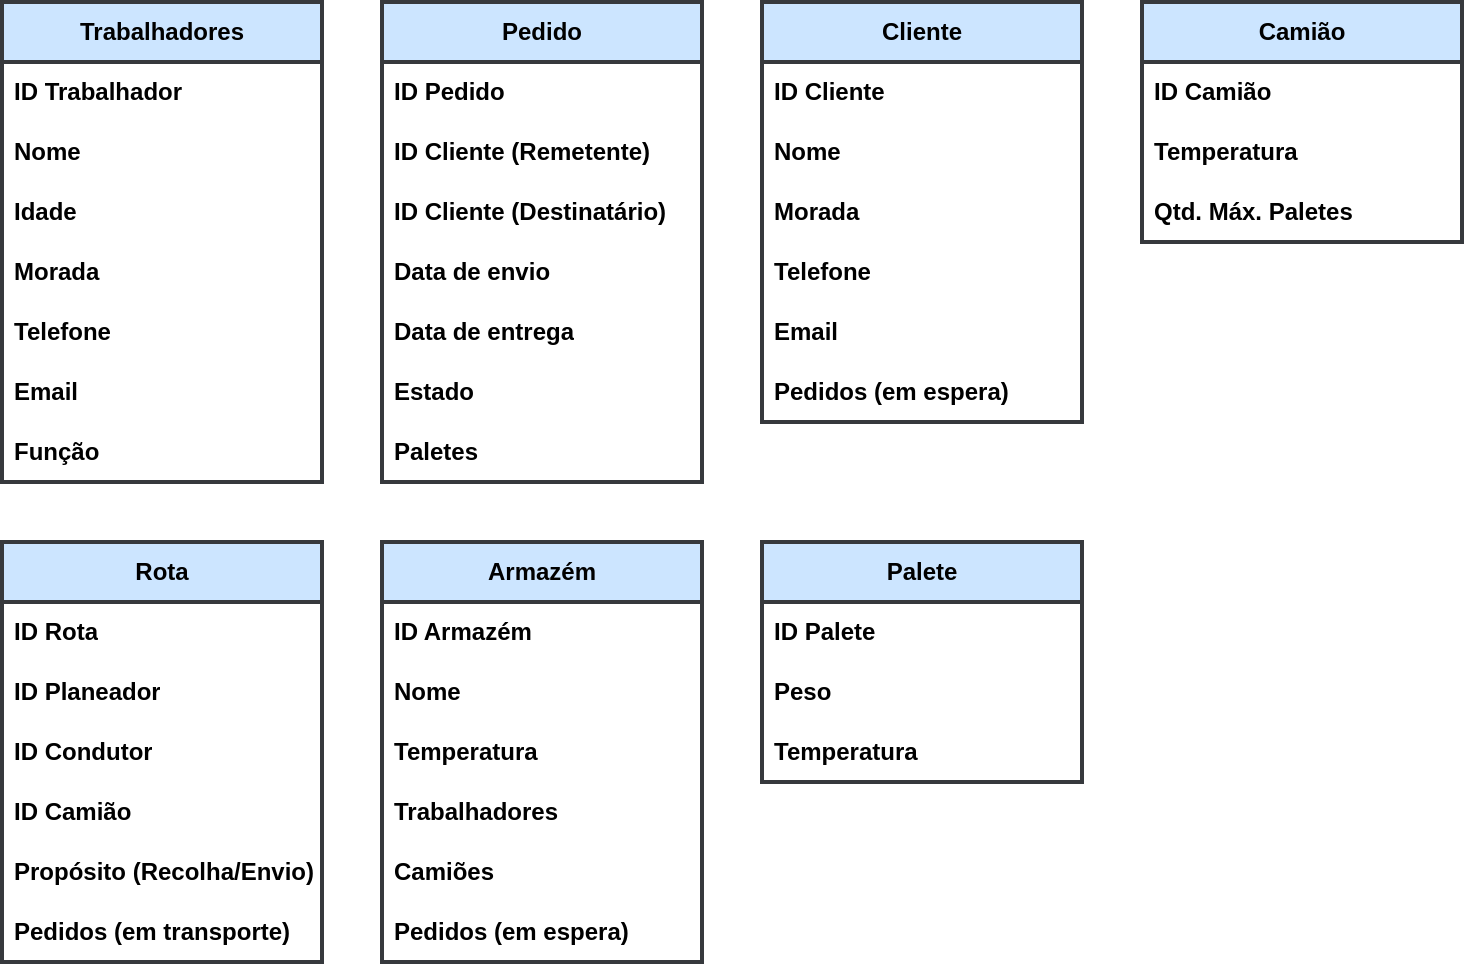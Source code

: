 <mxfile version="24.3.1" type="google" pages="3">
  <diagram name="Conceito" id="w_FOtQIxynuE1HzrYd4C">
    <mxGraphModel grid="1" page="0" gridSize="10" guides="1" tooltips="1" connect="1" arrows="1" fold="1" pageScale="1" pageWidth="850" pageHeight="1100" math="0" shadow="0">
      <root>
        <mxCell id="0" />
        <mxCell id="1" parent="0" />
        <mxCell id="SjRwku0gyDZNXaBm-IgH-6" value="Pedido" style="swimlane;fontStyle=1;childLayout=stackLayout;horizontal=1;startSize=30;horizontalStack=0;resizeParent=1;resizeParentMax=0;resizeLast=0;collapsible=1;marginBottom=0;whiteSpace=wrap;html=1;strokeWidth=2;fillColor=#cce5ff;strokeColor=#36393d;swimlaneFillColor=default;" vertex="1" parent="1">
          <mxGeometry x="230" y="240" width="160" height="240" as="geometry" />
        </mxCell>
        <mxCell id="SjRwku0gyDZNXaBm-IgH-36" value="&lt;div&gt;ID Pedido&lt;/div&gt;" style="text;align=left;verticalAlign=middle;spacingLeft=4;spacingRight=4;overflow=hidden;points=[[0,0.5],[1,0.5]];portConstraint=eastwest;rotatable=0;whiteSpace=wrap;html=1;strokeWidth=2;fontStyle=1" vertex="1" parent="SjRwku0gyDZNXaBm-IgH-6">
          <mxGeometry y="30" width="160" height="30" as="geometry" />
        </mxCell>
        <mxCell id="SjRwku0gyDZNXaBm-IgH-27" value="ID Cliente (Remetente)" style="text;align=left;verticalAlign=middle;spacingLeft=4;spacingRight=4;overflow=hidden;points=[[0,0.5],[1,0.5]];portConstraint=eastwest;rotatable=0;whiteSpace=wrap;html=1;strokeWidth=2;fontStyle=1" vertex="1" parent="SjRwku0gyDZNXaBm-IgH-6">
          <mxGeometry y="60" width="160" height="30" as="geometry" />
        </mxCell>
        <mxCell id="SjRwku0gyDZNXaBm-IgH-31" value="ID Cliente (Destinatário)" style="text;align=left;verticalAlign=middle;spacingLeft=4;spacingRight=4;overflow=hidden;points=[[0,0.5],[1,0.5]];portConstraint=eastwest;rotatable=0;whiteSpace=wrap;html=1;strokeWidth=2;fontStyle=1" vertex="1" parent="SjRwku0gyDZNXaBm-IgH-6">
          <mxGeometry y="90" width="160" height="30" as="geometry" />
        </mxCell>
        <mxCell id="SjRwku0gyDZNXaBm-IgH-24" value="Data de envio" style="text;align=left;verticalAlign=middle;spacingLeft=4;spacingRight=4;overflow=hidden;points=[[0,0.5],[1,0.5]];portConstraint=eastwest;rotatable=0;whiteSpace=wrap;html=1;strokeWidth=2;fontStyle=1" vertex="1" parent="SjRwku0gyDZNXaBm-IgH-6">
          <mxGeometry y="120" width="160" height="30" as="geometry" />
        </mxCell>
        <mxCell id="SjRwku0gyDZNXaBm-IgH-25" value="Data de entrega" style="text;align=left;verticalAlign=middle;spacingLeft=4;spacingRight=4;overflow=hidden;points=[[0,0.5],[1,0.5]];portConstraint=eastwest;rotatable=0;whiteSpace=wrap;html=1;strokeWidth=2;fontStyle=1" vertex="1" parent="SjRwku0gyDZNXaBm-IgH-6">
          <mxGeometry y="150" width="160" height="30" as="geometry" />
        </mxCell>
        <mxCell id="SjRwku0gyDZNXaBm-IgH-26" value="Estado" style="text;align=left;verticalAlign=middle;spacingLeft=4;spacingRight=4;overflow=hidden;points=[[0,0.5],[1,0.5]];portConstraint=eastwest;rotatable=0;whiteSpace=wrap;html=1;strokeWidth=2;fontStyle=1" vertex="1" parent="SjRwku0gyDZNXaBm-IgH-6">
          <mxGeometry y="180" width="160" height="30" as="geometry" />
        </mxCell>
        <mxCell id="1tsRgFOZt2LyOMgyeidR-1" value="Paletes" style="text;align=left;verticalAlign=middle;spacingLeft=4;spacingRight=4;overflow=hidden;points=[[0,0.5],[1,0.5]];portConstraint=eastwest;rotatable=0;whiteSpace=wrap;html=1;strokeWidth=2;fontStyle=1" vertex="1" parent="SjRwku0gyDZNXaBm-IgH-6">
          <mxGeometry y="210" width="160" height="30" as="geometry" />
        </mxCell>
        <mxCell id="SjRwku0gyDZNXaBm-IgH-32" value="Palete" style="swimlane;fontStyle=1;childLayout=stackLayout;horizontal=1;startSize=30;horizontalStack=0;resizeParent=1;resizeParentMax=0;resizeLast=0;collapsible=1;marginBottom=0;whiteSpace=wrap;html=1;strokeWidth=2;fillColor=#cce5ff;strokeColor=#36393d;swimlaneFillColor=default;" vertex="1" parent="1">
          <mxGeometry x="420" y="510" width="160" height="120" as="geometry" />
        </mxCell>
        <mxCell id="SjRwku0gyDZNXaBm-IgH-33" value="ID Palete" style="text;align=left;verticalAlign=middle;spacingLeft=4;spacingRight=4;overflow=hidden;points=[[0,0.5],[1,0.5]];portConstraint=eastwest;rotatable=0;whiteSpace=wrap;html=1;strokeWidth=2;fontStyle=1" vertex="1" parent="SjRwku0gyDZNXaBm-IgH-32">
          <mxGeometry y="30" width="160" height="30" as="geometry" />
        </mxCell>
        <mxCell id="SjRwku0gyDZNXaBm-IgH-35" value="Peso" style="text;align=left;verticalAlign=middle;spacingLeft=4;spacingRight=4;overflow=hidden;points=[[0,0.5],[1,0.5]];portConstraint=eastwest;rotatable=0;whiteSpace=wrap;html=1;strokeWidth=2;fontStyle=1" vertex="1" parent="SjRwku0gyDZNXaBm-IgH-32">
          <mxGeometry y="60" width="160" height="30" as="geometry" />
        </mxCell>
        <mxCell id="SjRwku0gyDZNXaBm-IgH-41" value="Temperatura" style="text;align=left;verticalAlign=middle;spacingLeft=4;spacingRight=4;overflow=hidden;points=[[0,0.5],[1,0.5]];portConstraint=eastwest;rotatable=0;whiteSpace=wrap;html=1;strokeWidth=2;fontStyle=1" vertex="1" parent="SjRwku0gyDZNXaBm-IgH-32">
          <mxGeometry y="90" width="160" height="30" as="geometry" />
        </mxCell>
        <mxCell id="SjRwku0gyDZNXaBm-IgH-46" value="Camião" style="swimlane;fontStyle=1;childLayout=stackLayout;horizontal=1;startSize=30;horizontalStack=0;resizeParent=1;resizeParentMax=0;resizeLast=0;collapsible=1;marginBottom=0;whiteSpace=wrap;html=1;strokeWidth=2;fillColor=#cce5ff;strokeColor=#36393d;swimlaneFillColor=default;" vertex="1" parent="1">
          <mxGeometry x="610" y="240" width="160" height="120" as="geometry" />
        </mxCell>
        <mxCell id="SjRwku0gyDZNXaBm-IgH-47" value="ID Camião" style="text;align=left;verticalAlign=middle;spacingLeft=4;spacingRight=4;overflow=hidden;points=[[0,0.5],[1,0.5]];portConstraint=eastwest;rotatable=0;whiteSpace=wrap;html=1;strokeWidth=2;fontStyle=1" vertex="1" parent="SjRwku0gyDZNXaBm-IgH-46">
          <mxGeometry y="30" width="160" height="30" as="geometry" />
        </mxCell>
        <mxCell id="SjRwku0gyDZNXaBm-IgH-48" value="Temperatura" style="text;align=left;verticalAlign=middle;spacingLeft=4;spacingRight=4;overflow=hidden;points=[[0,0.5],[1,0.5]];portConstraint=eastwest;rotatable=0;whiteSpace=wrap;html=1;strokeWidth=2;fontStyle=1" vertex="1" parent="SjRwku0gyDZNXaBm-IgH-46">
          <mxGeometry y="60" width="160" height="30" as="geometry" />
        </mxCell>
        <mxCell id="SjRwku0gyDZNXaBm-IgH-52" value="Qtd. Máx. Paletes" style="text;align=left;verticalAlign=middle;spacingLeft=4;spacingRight=4;overflow=hidden;points=[[0,0.5],[1,0.5]];portConstraint=eastwest;rotatable=0;whiteSpace=wrap;html=1;strokeWidth=2;fontStyle=1" vertex="1" parent="SjRwku0gyDZNXaBm-IgH-46">
          <mxGeometry y="90" width="160" height="30" as="geometry" />
        </mxCell>
        <mxCell id="SjRwku0gyDZNXaBm-IgH-54" value="Rota" style="swimlane;fontStyle=1;childLayout=stackLayout;horizontal=1;startSize=30;horizontalStack=0;resizeParent=1;resizeParentMax=0;resizeLast=0;collapsible=1;marginBottom=0;whiteSpace=wrap;html=1;strokeWidth=2;fillColor=#cce5ff;strokeColor=#36393d;swimlaneFillColor=default;" vertex="1" parent="1">
          <mxGeometry x="40" y="510" width="160" height="210" as="geometry" />
        </mxCell>
        <mxCell id="SjRwku0gyDZNXaBm-IgH-87" value="ID Rota" style="text;align=left;verticalAlign=middle;spacingLeft=4;spacingRight=4;overflow=hidden;points=[[0,0.5],[1,0.5]];portConstraint=eastwest;rotatable=0;whiteSpace=wrap;html=1;strokeWidth=2;fontStyle=1" vertex="1" parent="SjRwku0gyDZNXaBm-IgH-54">
          <mxGeometry y="30" width="160" height="30" as="geometry" />
        </mxCell>
        <mxCell id="xDxk_R8OL3bPp5Dc0ODJ-7" value="ID Planeador" style="text;align=left;verticalAlign=middle;spacingLeft=4;spacingRight=4;overflow=hidden;points=[[0,0.5],[1,0.5]];portConstraint=eastwest;rotatable=0;whiteSpace=wrap;html=1;strokeWidth=2;fontStyle=1" vertex="1" parent="SjRwku0gyDZNXaBm-IgH-54">
          <mxGeometry y="60" width="160" height="30" as="geometry" />
        </mxCell>
        <mxCell id="07oQL2y0uoNupsecIxOU-14" value="ID Condutor" style="text;align=left;verticalAlign=middle;spacingLeft=4;spacingRight=4;overflow=hidden;points=[[0,0.5],[1,0.5]];portConstraint=eastwest;rotatable=0;whiteSpace=wrap;html=1;strokeWidth=2;fontStyle=1" vertex="1" parent="SjRwku0gyDZNXaBm-IgH-54">
          <mxGeometry y="90" width="160" height="30" as="geometry" />
        </mxCell>
        <mxCell id="SjRwku0gyDZNXaBm-IgH-84" value="ID Camião" style="text;align=left;verticalAlign=middle;spacingLeft=4;spacingRight=4;overflow=hidden;points=[[0,0.5],[1,0.5]];portConstraint=eastwest;rotatable=0;whiteSpace=wrap;html=1;strokeWidth=2;fontStyle=1" vertex="1" parent="SjRwku0gyDZNXaBm-IgH-54">
          <mxGeometry y="120" width="160" height="30" as="geometry" />
        </mxCell>
        <mxCell id="KuZheGfE6cLSWAksvTiT-8" value="Propósito (Recolha/Envio)" style="text;align=left;verticalAlign=middle;spacingLeft=4;spacingRight=4;overflow=hidden;points=[[0,0.5],[1,0.5]];portConstraint=eastwest;rotatable=0;whiteSpace=wrap;html=1;strokeWidth=2;fontStyle=1" vertex="1" parent="SjRwku0gyDZNXaBm-IgH-54">
          <mxGeometry y="150" width="160" height="30" as="geometry" />
        </mxCell>
        <mxCell id="SjRwku0gyDZNXaBm-IgH-89" value="Pedidos (em transporte)" style="text;align=left;verticalAlign=middle;spacingLeft=4;spacingRight=4;overflow=hidden;points=[[0,0.5],[1,0.5]];portConstraint=eastwest;rotatable=0;whiteSpace=wrap;html=1;strokeWidth=2;fontStyle=1" vertex="1" parent="SjRwku0gyDZNXaBm-IgH-54">
          <mxGeometry y="180" width="160" height="30" as="geometry" />
        </mxCell>
        <mxCell id="SjRwku0gyDZNXaBm-IgH-58" value="Cliente" style="swimlane;fontStyle=1;childLayout=stackLayout;horizontal=1;startSize=30;horizontalStack=0;resizeParent=1;resizeParentMax=0;resizeLast=0;collapsible=1;marginBottom=0;whiteSpace=wrap;html=1;strokeWidth=2;fillColor=#cce5ff;strokeColor=#36393d;swimlaneFillColor=default;" vertex="1" parent="1">
          <mxGeometry x="420" y="240" width="160" height="210" as="geometry" />
        </mxCell>
        <mxCell id="SjRwku0gyDZNXaBm-IgH-66" value="ID Cliente" style="text;align=left;verticalAlign=middle;spacingLeft=4;spacingRight=4;overflow=hidden;points=[[0,0.5],[1,0.5]];portConstraint=eastwest;rotatable=0;whiteSpace=wrap;html=1;strokeWidth=2;fontStyle=1" vertex="1" parent="SjRwku0gyDZNXaBm-IgH-58">
          <mxGeometry y="30" width="160" height="30" as="geometry" />
        </mxCell>
        <mxCell id="SjRwku0gyDZNXaBm-IgH-65" value="Nome" style="text;align=left;verticalAlign=middle;spacingLeft=4;spacingRight=4;overflow=hidden;points=[[0,0.5],[1,0.5]];portConstraint=eastwest;rotatable=0;whiteSpace=wrap;html=1;strokeWidth=2;fontStyle=1" vertex="1" parent="SjRwku0gyDZNXaBm-IgH-58">
          <mxGeometry y="60" width="160" height="30" as="geometry" />
        </mxCell>
        <mxCell id="SjRwku0gyDZNXaBm-IgH-64" value="Morada" style="text;align=left;verticalAlign=middle;spacingLeft=4;spacingRight=4;overflow=hidden;points=[[0,0.5],[1,0.5]];portConstraint=eastwest;rotatable=0;whiteSpace=wrap;html=1;strokeWidth=2;fontStyle=1" vertex="1" parent="SjRwku0gyDZNXaBm-IgH-58">
          <mxGeometry y="90" width="160" height="30" as="geometry" />
        </mxCell>
        <mxCell id="SjRwku0gyDZNXaBm-IgH-63" value="Telefone" style="text;align=left;verticalAlign=middle;spacingLeft=4;spacingRight=4;overflow=hidden;points=[[0,0.5],[1,0.5]];portConstraint=eastwest;rotatable=0;whiteSpace=wrap;html=1;strokeWidth=2;fontStyle=1" vertex="1" parent="SjRwku0gyDZNXaBm-IgH-58">
          <mxGeometry y="120" width="160" height="30" as="geometry" />
        </mxCell>
        <mxCell id="SjRwku0gyDZNXaBm-IgH-67" value="Email" style="text;align=left;verticalAlign=middle;spacingLeft=4;spacingRight=4;overflow=hidden;points=[[0,0.5],[1,0.5]];portConstraint=eastwest;rotatable=0;whiteSpace=wrap;html=1;strokeWidth=2;fontStyle=1" vertex="1" parent="SjRwku0gyDZNXaBm-IgH-58">
          <mxGeometry y="150" width="160" height="30" as="geometry" />
        </mxCell>
        <mxCell id="KuZheGfE6cLSWAksvTiT-1" value="Pedidos (em espera)" style="text;align=left;verticalAlign=middle;spacingLeft=4;spacingRight=4;overflow=hidden;points=[[0,0.5],[1,0.5]];portConstraint=eastwest;rotatable=0;whiteSpace=wrap;html=1;strokeWidth=2;fontStyle=1" vertex="1" parent="SjRwku0gyDZNXaBm-IgH-58">
          <mxGeometry y="180" width="160" height="30" as="geometry" />
        </mxCell>
        <mxCell id="SjRwku0gyDZNXaBm-IgH-76" value="Trabalhadores" style="swimlane;fontStyle=1;childLayout=stackLayout;horizontal=1;startSize=30;horizontalStack=0;resizeParent=1;resizeParentMax=0;resizeLast=0;collapsible=1;marginBottom=0;whiteSpace=wrap;html=1;strokeWidth=2;fillColor=#cce5ff;strokeColor=#36393d;gradientColor=none;swimlaneFillColor=default;" vertex="1" parent="1">
          <mxGeometry x="40" y="240" width="160" height="240" as="geometry" />
        </mxCell>
        <mxCell id="SjRwku0gyDZNXaBm-IgH-77" value="ID Trabalhador" style="text;align=left;verticalAlign=middle;spacingLeft=4;spacingRight=4;overflow=hidden;points=[[0,0.5],[1,0.5]];portConstraint=eastwest;rotatable=0;whiteSpace=wrap;html=1;strokeWidth=2;fontStyle=1" vertex="1" parent="SjRwku0gyDZNXaBm-IgH-76">
          <mxGeometry y="30" width="160" height="30" as="geometry" />
        </mxCell>
        <mxCell id="SjRwku0gyDZNXaBm-IgH-78" value="Nome" style="text;align=left;verticalAlign=middle;spacingLeft=4;spacingRight=4;overflow=hidden;points=[[0,0.5],[1,0.5]];portConstraint=eastwest;rotatable=0;whiteSpace=wrap;html=1;strokeWidth=2;fontStyle=1" vertex="1" parent="SjRwku0gyDZNXaBm-IgH-76">
          <mxGeometry y="60" width="160" height="30" as="geometry" />
        </mxCell>
        <mxCell id="SjRwku0gyDZNXaBm-IgH-79" value="Idade" style="text;align=left;verticalAlign=middle;spacingLeft=4;spacingRight=4;overflow=hidden;points=[[0,0.5],[1,0.5]];portConstraint=eastwest;rotatable=0;whiteSpace=wrap;html=1;strokeWidth=2;fontStyle=1" vertex="1" parent="SjRwku0gyDZNXaBm-IgH-76">
          <mxGeometry y="90" width="160" height="30" as="geometry" />
        </mxCell>
        <mxCell id="SjRwku0gyDZNXaBm-IgH-81" value="Morada" style="text;align=left;verticalAlign=middle;spacingLeft=4;spacingRight=4;overflow=hidden;points=[[0,0.5],[1,0.5]];portConstraint=eastwest;rotatable=0;whiteSpace=wrap;html=1;strokeWidth=2;fontStyle=1" vertex="1" parent="SjRwku0gyDZNXaBm-IgH-76">
          <mxGeometry y="120" width="160" height="30" as="geometry" />
        </mxCell>
        <mxCell id="SjRwku0gyDZNXaBm-IgH-82" value="Telefone" style="text;align=left;verticalAlign=middle;spacingLeft=4;spacingRight=4;overflow=hidden;points=[[0,0.5],[1,0.5]];portConstraint=eastwest;rotatable=0;whiteSpace=wrap;html=1;strokeWidth=2;fontStyle=1" vertex="1" parent="SjRwku0gyDZNXaBm-IgH-76">
          <mxGeometry y="150" width="160" height="30" as="geometry" />
        </mxCell>
        <mxCell id="SjRwku0gyDZNXaBm-IgH-91" value="Email" style="text;align=left;verticalAlign=middle;spacingLeft=4;spacingRight=4;overflow=hidden;points=[[0,0.5],[1,0.5]];portConstraint=eastwest;rotatable=0;whiteSpace=wrap;html=1;strokeWidth=2;fontStyle=1" vertex="1" parent="SjRwku0gyDZNXaBm-IgH-76">
          <mxGeometry y="180" width="160" height="30" as="geometry" />
        </mxCell>
        <mxCell id="SjRwku0gyDZNXaBm-IgH-90" value="Função" style="text;align=left;verticalAlign=middle;spacingLeft=4;spacingRight=4;overflow=hidden;points=[[0,0.5],[1,0.5]];portConstraint=eastwest;rotatable=0;whiteSpace=wrap;html=1;strokeWidth=2;fontStyle=1" vertex="1" parent="SjRwku0gyDZNXaBm-IgH-76">
          <mxGeometry y="210" width="160" height="30" as="geometry" />
        </mxCell>
        <mxCell id="SjRwku0gyDZNXaBm-IgH-92" value="Armazém" style="swimlane;fontStyle=1;childLayout=stackLayout;horizontal=1;startSize=30;horizontalStack=0;resizeParent=1;resizeParentMax=0;resizeLast=0;collapsible=1;marginBottom=0;whiteSpace=wrap;html=1;strokeWidth=2;fillColor=#cce5ff;strokeColor=#36393d;swimlaneFillColor=default;" vertex="1" parent="1">
          <mxGeometry x="230" y="510" width="160" height="210" as="geometry" />
        </mxCell>
        <mxCell id="SjRwku0gyDZNXaBm-IgH-93" value="ID Armazém" style="text;align=left;verticalAlign=middle;spacingLeft=4;spacingRight=4;overflow=hidden;points=[[0,0.5],[1,0.5]];portConstraint=eastwest;rotatable=0;whiteSpace=wrap;html=1;strokeWidth=2;fontStyle=1" vertex="1" parent="SjRwku0gyDZNXaBm-IgH-92">
          <mxGeometry y="30" width="160" height="30" as="geometry" />
        </mxCell>
        <mxCell id="SjRwku0gyDZNXaBm-IgH-94" value="Nome" style="text;align=left;verticalAlign=middle;spacingLeft=4;spacingRight=4;overflow=hidden;points=[[0,0.5],[1,0.5]];portConstraint=eastwest;rotatable=0;whiteSpace=wrap;html=1;strokeWidth=2;fontStyle=1" vertex="1" parent="SjRwku0gyDZNXaBm-IgH-92">
          <mxGeometry y="60" width="160" height="30" as="geometry" />
        </mxCell>
        <mxCell id="BDr4spzn0DJmR-MPz_yn-1" value="Temperatura" style="text;align=left;verticalAlign=middle;spacingLeft=4;spacingRight=4;overflow=hidden;points=[[0,0.5],[1,0.5]];portConstraint=eastwest;rotatable=0;whiteSpace=wrap;html=1;strokeWidth=2;fontStyle=1" vertex="1" parent="SjRwku0gyDZNXaBm-IgH-92">
          <mxGeometry y="90" width="160" height="30" as="geometry" />
        </mxCell>
        <mxCell id="SjRwku0gyDZNXaBm-IgH-95" value="Trabalhadores" style="text;align=left;verticalAlign=middle;spacingLeft=4;spacingRight=4;overflow=hidden;points=[[0,0.5],[1,0.5]];portConstraint=eastwest;rotatable=0;whiteSpace=wrap;html=1;strokeWidth=2;fontStyle=1" vertex="1" parent="SjRwku0gyDZNXaBm-IgH-92">
          <mxGeometry y="120" width="160" height="30" as="geometry" />
        </mxCell>
        <mxCell id="xDxk_R8OL3bPp5Dc0ODJ-5" value="Camiões" style="text;align=left;verticalAlign=middle;spacingLeft=4;spacingRight=4;overflow=hidden;points=[[0,0.5],[1,0.5]];portConstraint=eastwest;rotatable=0;whiteSpace=wrap;html=1;strokeWidth=2;fontStyle=1" vertex="1" parent="SjRwku0gyDZNXaBm-IgH-92">
          <mxGeometry y="150" width="160" height="30" as="geometry" />
        </mxCell>
        <mxCell id="xDxk_R8OL3bPp5Dc0ODJ-3" value="Pedidos (em espera)" style="text;align=left;verticalAlign=middle;spacingLeft=4;spacingRight=4;overflow=hidden;points=[[0,0.5],[1,0.5]];portConstraint=eastwest;rotatable=0;whiteSpace=wrap;html=1;strokeWidth=2;fontStyle=1" vertex="1" parent="SjRwku0gyDZNXaBm-IgH-92">
          <mxGeometry y="180" width="160" height="30" as="geometry" />
        </mxCell>
      </root>
    </mxGraphModel>
  </diagram>
  <diagram id="fxVjzQVy69NxJ65G64rM" name="Diagrama ER (Chen)">
    <mxGraphModel grid="1" page="0" gridSize="10" guides="1" tooltips="1" connect="1" arrows="1" fold="1" pageScale="1" pageWidth="850" pageHeight="1100" math="0" shadow="0">
      <root>
        <mxCell id="0" />
        <mxCell id="1" parent="0" />
        <mxCell id="3KBgqd75vMKrslAI2Xae-2" style="rounded=0;orthogonalLoop=1;jettySize=auto;html=1;endArrow=none;endFill=0;strokeWidth=2;" edge="1" parent="1" source="3KBgqd75vMKrslAI2Xae-1" target="jGeChQaiJxU1rHHrMRb0-54">
          <mxGeometry relative="1" as="geometry" />
        </mxCell>
        <mxCell id="jGeChQaiJxU1rHHrMRb0-69" style="edgeStyle=elbowEdgeStyle;rounded=0;orthogonalLoop=1;jettySize=auto;html=1;endArrow=none;endFill=0;fontStyle=1;labelBorderColor=none;strokeWidth=2;" edge="1" parent="1" source="jGeChQaiJxU1rHHrMRb0-46" target="wLQ0loJIeK5P3iTJJpUc-3">
          <mxGeometry relative="1" as="geometry" />
        </mxCell>
        <mxCell id="jGeChQaiJxU1rHHrMRb0-70" style="edgeStyle=elbowEdgeStyle;rounded=0;orthogonalLoop=1;jettySize=auto;html=1;endArrow=none;endFill=0;fontStyle=1;labelBorderColor=none;strokeWidth=2;" edge="1" parent="1" source="jGeChQaiJxU1rHHrMRb0-46" target="wLQ0loJIeK5P3iTJJpUc-2">
          <mxGeometry relative="1" as="geometry" />
        </mxCell>
        <mxCell id="jGeChQaiJxU1rHHrMRb0-71" style="edgeStyle=elbowEdgeStyle;rounded=0;orthogonalLoop=1;jettySize=auto;html=1;endArrow=none;endFill=0;fontStyle=1;labelBorderColor=none;strokeWidth=2;" edge="1" parent="1" source="jGeChQaiJxU1rHHrMRb0-46" target="wLQ0loJIeK5P3iTJJpUc-1">
          <mxGeometry relative="1" as="geometry" />
        </mxCell>
        <mxCell id="jGeChQaiJxU1rHHrMRb0-73" style="edgeStyle=elbowEdgeStyle;rounded=0;orthogonalLoop=1;jettySize=auto;html=1;endArrow=none;endFill=0;fontStyle=1;labelBorderColor=none;strokeWidth=2;" edge="1" parent="1" source="jGeChQaiJxU1rHHrMRb0-46" target="jGeChQaiJxU1rHHrMRb0-50">
          <mxGeometry relative="1" as="geometry" />
        </mxCell>
        <mxCell id="IBkUMb_eTXiCGYzrwH4K-1" value="1" style="rounded=0;orthogonalLoop=1;jettySize=auto;html=1;endArrow=none;endFill=0;fontStyle=1;labelBorderColor=none;strokeWidth=2;" edge="1" parent="1" source="jGeChQaiJxU1rHHrMRb0-46" target="N5KWp_KNqBfFTHxkn8w6-1">
          <mxGeometry relative="1" as="geometry" />
        </mxCell>
        <mxCell id="orbMVXnbXTKMvZdCZsPG-5" value="M" style="rounded=0;orthogonalLoop=1;jettySize=auto;html=1;endArrow=none;endFill=0;fontStyle=1;labelBorderColor=none;strokeWidth=2;" edge="1" parent="1" source="jGeChQaiJxU1rHHrMRb0-52" target="orbMVXnbXTKMvZdCZsPG-2">
          <mxGeometry relative="1" as="geometry" />
        </mxCell>
        <mxCell id="hozf0g1_SjNWAToh8TMT-3" value="M" style="rounded=0;orthogonalLoop=1;jettySize=auto;html=1;endArrow=none;endFill=0;fontStyle=1;labelBorderColor=none;strokeWidth=2;" edge="1" parent="1" source="jGeChQaiJxU1rHHrMRb0-52" target="hozf0g1_SjNWAToh8TMT-1">
          <mxGeometry relative="1" as="geometry" />
        </mxCell>
        <mxCell id="FQ9VwnYZ1qEMQrRQ9DTU-2" value="1" style="rounded=0;orthogonalLoop=1;jettySize=auto;html=1;endArrow=none;endFill=0;shape=link;fontStyle=1;labelBorderColor=none;strokeWidth=2;" edge="1" parent="1" source="jGeChQaiJxU1rHHrMRb0-52" target="FQ9VwnYZ1qEMQrRQ9DTU-1">
          <mxGeometry relative="1" as="geometry" />
        </mxCell>
        <mxCell id="IBkUMb_eTXiCGYzrwH4K-2" value="M" style="rounded=0;orthogonalLoop=1;jettySize=auto;html=1;endArrow=none;endFill=0;shape=link;fontStyle=1;labelBorderColor=none;strokeWidth=2;" edge="1" parent="1" source="jGeChQaiJxU1rHHrMRb0-52" target="N5KWp_KNqBfFTHxkn8w6-1">
          <mxGeometry relative="1" as="geometry" />
        </mxCell>
        <mxCell id="IBkUMb_eTXiCGYzrwH4K-4" value="M" style="rounded=0;orthogonalLoop=1;jettySize=auto;html=1;endArrow=none;endFill=0;shape=link;fontStyle=1;labelBorderColor=none;strokeWidth=2;" edge="1" parent="1" source="jGeChQaiJxU1rHHrMRb0-52" target="N5KWp_KNqBfFTHxkn8w6-2">
          <mxGeometry relative="1" as="geometry" />
        </mxCell>
        <mxCell id="2oqlJs1P7budn2HVeYFy-1" style="rounded=0;orthogonalLoop=1;jettySize=auto;html=1;endArrow=none;endFill=0;fontStyle=1;labelBorderColor=none;strokeWidth=2;" edge="1" parent="1" source="wLQ0loJIeK5P3iTJJpUc-6" target="jGeChQaiJxU1rHHrMRb0-52">
          <mxGeometry relative="1" as="geometry" />
        </mxCell>
        <mxCell id="2oqlJs1P7budn2HVeYFy-2" style="rounded=0;orthogonalLoop=1;jettySize=auto;html=1;endArrow=none;endFill=0;fontStyle=1;labelBorderColor=none;strokeWidth=2;" edge="1" parent="1" source="wLQ0loJIeK5P3iTJJpUc-5" target="jGeChQaiJxU1rHHrMRb0-52">
          <mxGeometry relative="1" as="geometry" />
        </mxCell>
        <mxCell id="uZtBNw2SRJ8BB9qcEygk-4" value="1" style="rounded=0;orthogonalLoop=1;jettySize=auto;html=1;endArrow=none;endFill=0;shape=link;fontStyle=1;labelBorderColor=none;strokeWidth=2;" edge="1" parent="1" source="jGeChQaiJxU1rHHrMRb0-54" target="uZtBNw2SRJ8BB9qcEygk-2">
          <mxGeometry relative="1" as="geometry" />
        </mxCell>
        <mxCell id="uZtBNw2SRJ8BB9qcEygk-7" value="1" style="rounded=0;orthogonalLoop=1;jettySize=auto;html=1;endArrow=none;endFill=0;shape=link;fontStyle=1;labelBorderColor=none;strokeWidth=2;" edge="1" parent="1" source="jGeChQaiJxU1rHHrMRb0-54" target="uZtBNw2SRJ8BB9qcEygk-5">
          <mxGeometry relative="1" as="geometry" />
        </mxCell>
        <mxCell id="hozf0g1_SjNWAToh8TMT-2" value="1" style="rounded=0;orthogonalLoop=1;jettySize=auto;html=1;endArrow=none;endFill=0;fontStyle=1;labelBorderColor=none;strokeWidth=2;" edge="1" parent="1" source="jGeChQaiJxU1rHHrMRb0-54" target="hozf0g1_SjNWAToh8TMT-1">
          <mxGeometry relative="1" as="geometry" />
        </mxCell>
        <mxCell id="2oqlJs1P7budn2HVeYFy-3" style="rounded=0;orthogonalLoop=1;jettySize=auto;html=1;endArrow=none;endFill=0;fontStyle=1;labelBorderColor=none;strokeWidth=2;" edge="1" parent="1" source="jGeChQaiJxU1rHHrMRb0-56" target="jGeChQaiJxU1rHHrMRb0-58">
          <mxGeometry relative="1" as="geometry" />
        </mxCell>
        <mxCell id="2oqlJs1P7budn2HVeYFy-5" style="rounded=0;orthogonalLoop=1;jettySize=auto;html=1;endArrow=none;endFill=0;fontStyle=1;labelBorderColor=none;strokeWidth=2;" edge="1" parent="1" source="jGeChQaiJxU1rHHrMRb0-57" target="jGeChQaiJxU1rHHrMRb0-58">
          <mxGeometry relative="1" as="geometry" />
        </mxCell>
        <mxCell id="FQ9VwnYZ1qEMQrRQ9DTU-3" value="M" style="rounded=0;orthogonalLoop=1;jettySize=auto;html=1;endArrow=none;endFill=0;shape=link;fontStyle=1;labelBorderColor=none;strokeWidth=2;" edge="1" parent="1" source="jGeChQaiJxU1rHHrMRb0-58" target="FQ9VwnYZ1qEMQrRQ9DTU-1">
          <mxGeometry relative="1" as="geometry" />
        </mxCell>
        <mxCell id="Dahjdk3IA5JpOsfiKAcH-6" style="edgeStyle=orthogonalEdgeStyle;rounded=0;orthogonalLoop=1;jettySize=auto;html=1;endArrow=none;endFill=0;fontStyle=1;labelBorderColor=none;strokeWidth=2;" edge="1" parent="1" source="wLQ0loJIeK5P3iTJJpUc-7" target="jGeChQaiJxU1rHHrMRb0-61">
          <mxGeometry relative="1" as="geometry">
            <Array as="points">
              <mxPoint x="990" y="340" />
            </Array>
          </mxGeometry>
        </mxCell>
        <mxCell id="Dahjdk3IA5JpOsfiKAcH-9" style="edgeStyle=orthogonalEdgeStyle;rounded=0;orthogonalLoop=1;jettySize=auto;html=1;endArrow=none;endFill=0;fontStyle=1;labelBorderColor=none;strokeWidth=2;" edge="1" parent="1" source="wLQ0loJIeK5P3iTJJpUc-10" target="jGeChQaiJxU1rHHrMRb0-61">
          <mxGeometry relative="1" as="geometry">
            <Array as="points">
              <mxPoint x="990" y="340" />
            </Array>
          </mxGeometry>
        </mxCell>
        <mxCell id="oY3v_DjK3-c_hyqQ0ho2-7" value="1" style="rounded=0;orthogonalLoop=1;jettySize=auto;html=1;endArrow=none;endFill=0;fontStyle=1;labelBorderColor=none;strokeWidth=2;" edge="1" parent="1" source="jGeChQaiJxU1rHHrMRb0-61" target="oY3v_DjK3-c_hyqQ0ho2-6">
          <mxGeometry relative="1" as="geometry" />
        </mxCell>
        <mxCell id="YZ1ykrHCGAjDZOtgYVq--1" value="M" style="rounded=0;orthogonalLoop=1;jettySize=auto;html=1;endArrow=none;endFill=0;fontStyle=1;labelBorderColor=none;strokeWidth=2;" edge="1" parent="1" source="jGeChQaiJxU1rHHrMRb0-61" target="oY3v_DjK3-c_hyqQ0ho2-4">
          <mxGeometry relative="1" as="geometry" />
        </mxCell>
        <mxCell id="uZtBNw2SRJ8BB9qcEygk-6" value="M" style="rounded=0;orthogonalLoop=1;jettySize=auto;html=1;endArrow=none;endFill=0;shape=link;fontStyle=1;labelBorderColor=none;strokeWidth=2;" edge="1" parent="1" source="jGeChQaiJxU1rHHrMRb0-61" target="uZtBNw2SRJ8BB9qcEygk-5">
          <mxGeometry relative="1" as="geometry" />
        </mxCell>
        <mxCell id="oY3v_DjK3-c_hyqQ0ho2-1" value="M" style="rounded=0;orthogonalLoop=1;jettySize=auto;html=1;endArrow=none;endFill=0;shape=link;elbow=vertical;fontStyle=1;labelBorderColor=none;strokeWidth=2;" edge="1" parent="1" source="jGeChQaiJxU1rHHrMRb0-62" target="lc_g2-66o0Tn4OZxH__8-2">
          <mxGeometry relative="1" as="geometry" />
        </mxCell>
        <mxCell id="oY3v_DjK3-c_hyqQ0ho2-8" value="M" style="rounded=0;orthogonalLoop=1;jettySize=auto;html=1;endArrow=none;endFill=0;shape=link;fontStyle=1;labelBorderColor=none;strokeWidth=2;" edge="1" parent="1" source="jGeChQaiJxU1rHHrMRb0-62" target="oY3v_DjK3-c_hyqQ0ho2-6">
          <mxGeometry relative="1" as="geometry" />
        </mxCell>
        <mxCell id="oY3v_DjK3-c_hyqQ0ho2-10" value="M" style="rounded=0;orthogonalLoop=1;jettySize=auto;html=1;endArrow=none;endFill=0;shape=link;fontStyle=1;labelBorderColor=none;strokeWidth=2;" edge="1" parent="1" source="jGeChQaiJxU1rHHrMRb0-62" target="oY3v_DjK3-c_hyqQ0ho2-4">
          <mxGeometry relative="1" as="geometry" />
        </mxCell>
        <mxCell id="orbMVXnbXTKMvZdCZsPG-6" value="1" style="rounded=0;orthogonalLoop=1;jettySize=auto;html=1;endArrow=none;endFill=0;shape=link;fontStyle=1;labelBorderColor=none;strokeWidth=2;" edge="1" parent="1" source="jGeChQaiJxU1rHHrMRb0-62" target="orbMVXnbXTKMvZdCZsPG-2">
          <mxGeometry relative="1" as="geometry" />
        </mxCell>
        <mxCell id="jX172beTPTU54Egbno3S-31" style="rounded=0;orthogonalLoop=1;jettySize=auto;html=1;endArrow=none;endFill=0;fontStyle=1;labelBorderColor=none;strokeWidth=2;" edge="1" parent="1" source="jGeChQaiJxU1rHHrMRb0-62" target="jGeChQaiJxU1rHHrMRb0-65">
          <mxGeometry relative="1" as="geometry" />
        </mxCell>
        <mxCell id="JVLDNi1INH0z-OVvVH8l-1" style="rounded=0;orthogonalLoop=1;jettySize=auto;html=1;endArrow=none;endFill=0;elbow=vertical;fontStyle=1;labelBorderColor=none;strokeWidth=2;" edge="1" parent="1" source="jGeChQaiJxU1rHHrMRb0-63" target="lc_g2-66o0Tn4OZxH__8-2">
          <mxGeometry relative="1" as="geometry" />
        </mxCell>
        <mxCell id="oY3v_DjK3-c_hyqQ0ho2-2" value="1" style="edgeLabel;html=1;align=center;verticalAlign=middle;resizable=0;points=[];fontStyle=1;labelBorderColor=none;" vertex="1" connectable="0" parent="JVLDNi1INH0z-OVvVH8l-1">
          <mxGeometry x="0.148" y="-2" relative="1" as="geometry">
            <mxPoint as="offset" />
          </mxGeometry>
        </mxCell>
        <mxCell id="uZtBNw2SRJ8BB9qcEygk-3" value="M" style="rounded=0;orthogonalLoop=1;jettySize=auto;html=1;endArrow=none;endFill=0;shape=link;fontStyle=1;labelBorderColor=none;strokeWidth=2;" edge="1" parent="1" source="jGeChQaiJxU1rHHrMRb0-63" target="uZtBNw2SRJ8BB9qcEygk-2">
          <mxGeometry relative="1" as="geometry" />
        </mxCell>
        <mxCell id="2oqlJs1P7budn2HVeYFy-6" style="rounded=0;orthogonalLoop=1;jettySize=auto;html=1;endArrow=none;endFill=0;fontStyle=1;labelBorderColor=none;strokeWidth=2;" edge="1" parent="1" source="jGeChQaiJxU1rHHrMRb0-63" target="jGeChQaiJxU1rHHrMRb0-68">
          <mxGeometry relative="1" as="geometry" />
        </mxCell>
        <mxCell id="2oqlJs1P7budn2HVeYFy-7" style="rounded=0;orthogonalLoop=1;jettySize=auto;html=1;endArrow=none;endFill=0;fontStyle=1;labelBorderColor=none;strokeWidth=2;" edge="1" parent="1" source="jGeChQaiJxU1rHHrMRb0-63" target="jGeChQaiJxU1rHHrMRb0-67">
          <mxGeometry relative="1" as="geometry" />
        </mxCell>
        <mxCell id="Dahjdk3IA5JpOsfiKAcH-4" style="edgeStyle=orthogonalEdgeStyle;rounded=0;orthogonalLoop=1;jettySize=auto;html=1;endArrow=none;endFill=0;fontStyle=1;labelBorderColor=none;strokeWidth=2;" edge="1" parent="1" source="wLQ0loJIeK5P3iTJJpUc-9" target="jGeChQaiJxU1rHHrMRb0-61">
          <mxGeometry relative="1" as="geometry">
            <Array as="points">
              <mxPoint x="990" y="390" />
            </Array>
          </mxGeometry>
        </mxCell>
        <mxCell id="Dahjdk3IA5JpOsfiKAcH-5" style="edgeStyle=orthogonalEdgeStyle;rounded=0;orthogonalLoop=1;jettySize=auto;html=1;endArrow=none;endFill=0;fontStyle=1;labelBorderColor=none;strokeWidth=2;" edge="1" parent="1" source="wLQ0loJIeK5P3iTJJpUc-11" target="jGeChQaiJxU1rHHrMRb0-61">
          <mxGeometry relative="1" as="geometry">
            <Array as="points">
              <mxPoint x="990" y="390" />
            </Array>
          </mxGeometry>
        </mxCell>
        <mxCell id="Dahjdk3IA5JpOsfiKAcH-2" style="edgeStyle=orthogonalEdgeStyle;rounded=0;orthogonalLoop=1;jettySize=auto;html=1;endArrow=none;endFill=0;fontStyle=1;labelBorderColor=none;strokeWidth=2;" edge="1" parent="1" source="wLQ0loJIeK5P3iTJJpUc-12" target="jGeChQaiJxU1rHHrMRb0-61">
          <mxGeometry relative="1" as="geometry">
            <Array as="points">
              <mxPoint x="990" y="440" />
            </Array>
          </mxGeometry>
        </mxCell>
        <mxCell id="jX172beTPTU54Egbno3S-15" style="rounded=0;orthogonalLoop=1;jettySize=auto;html=1;endArrow=none;endFill=0;fontStyle=1;labelBorderColor=none;strokeWidth=2;" edge="1" parent="1" source="jGeChQaiJxU1rHHrMRb0-60" target="jGeChQaiJxU1rHHrMRb0-54">
          <mxGeometry relative="1" as="geometry" />
        </mxCell>
        <mxCell id="7w9H1PydJlJrpcBqJE0R-5" value="1" style="rounded=0;orthogonalLoop=1;jettySize=auto;html=1;endArrow=none;endFill=0;fontStyle=1;labelBorderColor=none;strokeWidth=2;" edge="1" parent="1" source="N5KWp_KNqBfFTHxkn8w6-2" target="jGeChQaiJxU1rHHrMRb0-46">
          <mxGeometry relative="1" as="geometry" />
        </mxCell>
        <mxCell id="Dahjdk3IA5JpOsfiKAcH-3" style="edgeStyle=orthogonalEdgeStyle;rounded=0;orthogonalLoop=1;jettySize=auto;html=1;endArrow=none;endFill=0;fontStyle=1;labelBorderColor=none;strokeWidth=2;" edge="1" parent="1" source="Dahjdk3IA5JpOsfiKAcH-1" target="jGeChQaiJxU1rHHrMRb0-61">
          <mxGeometry relative="1" as="geometry">
            <Array as="points">
              <mxPoint x="990" y="440" />
            </Array>
          </mxGeometry>
        </mxCell>
        <mxCell id="Q4tP3fSnXe4beTa_y7cx-2" style="rounded=0;orthogonalLoop=1;jettySize=auto;html=1;endArrow=none;endFill=0;fontStyle=1;labelBorderColor=none;strokeWidth=2;" edge="1" parent="1" source="Q4tP3fSnXe4beTa_y7cx-1" target="jGeChQaiJxU1rHHrMRb0-52">
          <mxGeometry relative="1" as="geometry" />
        </mxCell>
        <mxCell id="jGeChQaiJxU1rHHrMRb0-46" value="Cliente" style="whiteSpace=wrap;html=1;align=center;fillColor=#cce5ff;strokeColor=#36393d;fontStyle=1;labelBorderColor=none;strokeWidth=2;" vertex="1" parent="1">
          <mxGeometry x="1080" y="960" width="100" height="40" as="geometry" />
        </mxCell>
        <mxCell id="jGeChQaiJxU1rHHrMRb0-50" value="Nome" style="ellipse;whiteSpace=wrap;html=1;align=center;fillColor=#cdeb8b;strokeColor=#36393d;fontStyle=1;labelBorderColor=none;strokeWidth=2;" vertex="1" parent="1">
          <mxGeometry x="1200" y="810" width="80" height="40" as="geometry" />
        </mxCell>
        <mxCell id="wLQ0loJIeK5P3iTJJpUc-1" value="Morada" style="ellipse;whiteSpace=wrap;html=1;align=center;fillColor=#cdeb8b;strokeColor=#36393d;fontStyle=1;labelBorderColor=none;strokeWidth=2;" vertex="1" parent="1">
          <mxGeometry x="1200" y="860" width="80" height="40" as="geometry" />
        </mxCell>
        <mxCell id="wLQ0loJIeK5P3iTJJpUc-2" value="Telefone" style="ellipse;whiteSpace=wrap;html=1;align=center;fillColor=#cdeb8b;strokeColor=#36393d;fontStyle=1;labelBorderColor=none;strokeWidth=2;" vertex="1" parent="1">
          <mxGeometry x="1200" y="910" width="80" height="40" as="geometry" />
        </mxCell>
        <mxCell id="wLQ0loJIeK5P3iTJJpUc-3" value="Email" style="ellipse;whiteSpace=wrap;html=1;align=center;fillColor=#cdeb8b;strokeColor=#36393d;fontStyle=1;labelBorderColor=none;strokeWidth=2;" vertex="1" parent="1">
          <mxGeometry x="1200" y="960" width="80" height="40" as="geometry" />
        </mxCell>
        <mxCell id="jGeChQaiJxU1rHHrMRb0-52" value="Pedido" style="whiteSpace=wrap;html=1;align=center;fillColor=#cce5ff;strokeColor=#36393d;fontStyle=1;labelBorderColor=none;strokeWidth=2;" vertex="1" parent="1">
          <mxGeometry x="660" y="780" width="100" height="40" as="geometry" />
        </mxCell>
        <mxCell id="wLQ0loJIeK5P3iTJJpUc-6" value="&lt;div&gt;Data de&lt;/div&gt;&lt;div&gt;Envio&lt;/div&gt;" style="ellipse;whiteSpace=wrap;html=1;align=center;fillColor=#cdeb8b;strokeColor=#36393d;fontStyle=1;labelBorderColor=none;strokeWidth=2;" vertex="1" parent="1">
          <mxGeometry x="560" y="730" width="80" height="40" as="geometry" />
        </mxCell>
        <mxCell id="wLQ0loJIeK5P3iTJJpUc-5" value="Data de Entrega" style="ellipse;whiteSpace=wrap;html=1;align=center;fillColor=#cdeb8b;strokeColor=#36393d;fontStyle=1;labelBorderColor=none;strokeWidth=2;" vertex="1" parent="1">
          <mxGeometry x="560" y="780" width="80" height="40" as="geometry" />
        </mxCell>
        <mxCell id="jGeChQaiJxU1rHHrMRb0-54" value="Armazém" style="whiteSpace=wrap;html=1;align=center;fillColor=#cce5ff;strokeColor=#36393d;fontStyle=1;labelBorderColor=none;strokeWidth=2;" vertex="1" parent="1">
          <mxGeometry x="660" y="600" width="100" height="40" as="geometry" />
        </mxCell>
        <mxCell id="jGeChQaiJxU1rHHrMRb0-56" value="Peso" style="ellipse;whiteSpace=wrap;html=1;align=center;fillColor=#cdeb8b;strokeColor=#36393d;fontStyle=1;labelBorderColor=none;strokeWidth=2;" vertex="1" parent="1">
          <mxGeometry x="560" y="935" width="80" height="40" as="geometry" />
        </mxCell>
        <mxCell id="jGeChQaiJxU1rHHrMRb0-57" value="Temperatura" style="ellipse;whiteSpace=wrap;html=1;align=center;fillColor=#cdeb8b;strokeColor=#36393d;fontStyle=1;labelBorderColor=none;strokeWidth=2;" vertex="1" parent="1">
          <mxGeometry x="560" y="985" width="80" height="40" as="geometry" />
        </mxCell>
        <mxCell id="jGeChQaiJxU1rHHrMRb0-58" value="Palete" style="whiteSpace=wrap;html=1;align=center;fillColor=#cce5ff;strokeColor=#36393d;fontStyle=1;labelBorderColor=none;strokeWidth=2;" vertex="1" parent="1">
          <mxGeometry x="660" y="960" width="100" height="40" as="geometry" />
        </mxCell>
        <mxCell id="wLQ0loJIeK5P3iTJJpUc-7" value="Nome" style="ellipse;whiteSpace=wrap;html=1;align=center;fontStyle=1;fillColor=#cdeb8b;strokeColor=#36393d;labelBorderColor=none;strokeWidth=2;" vertex="1" parent="1">
          <mxGeometry x="900" y="320" width="80" height="40" as="geometry" />
        </mxCell>
        <mxCell id="wLQ0loJIeK5P3iTJJpUc-10" value="Telefone" style="ellipse;whiteSpace=wrap;html=1;align=center;fontStyle=1;fillColor=#cdeb8b;strokeColor=#36393d;labelBorderColor=none;strokeWidth=2;" vertex="1" parent="1">
          <mxGeometry x="1000" y="320" width="80" height="40" as="geometry" />
        </mxCell>
        <mxCell id="jGeChQaiJxU1rHHrMRb0-61" value="Trabalhador" style="whiteSpace=wrap;html=1;align=center;fillColor=#cce5ff;strokeColor=#36393d;fontStyle=1;labelBorderColor=none;strokeWidth=2;" vertex="1" parent="1">
          <mxGeometry x="940" y="480" width="100" height="40" as="geometry" />
        </mxCell>
        <mxCell id="jGeChQaiJxU1rHHrMRb0-62" value="Rota" style="whiteSpace=wrap;html=1;align=center;fillColor=#cce5ff;strokeColor=#36393d;fontStyle=1;labelBorderColor=none;strokeWidth=2;" vertex="1" parent="1">
          <mxGeometry x="1080" y="690" width="100" height="40" as="geometry" />
        </mxCell>
        <mxCell id="jGeChQaiJxU1rHHrMRb0-63" value="Camião" style="whiteSpace=wrap;html=1;align=center;fillColor=#cce5ff;strokeColor=#36393d;fontStyle=1;labelBorderColor=none;strokeWidth=2;" vertex="1" parent="1">
          <mxGeometry x="940" y="600" width="100" height="40" as="geometry" />
        </mxCell>
        <mxCell id="wLQ0loJIeK5P3iTJJpUc-9" value="Idade" style="ellipse;whiteSpace=wrap;html=1;align=center;fontStyle=1;fillColor=#cdeb8b;strokeColor=#36393d;labelBorderColor=none;strokeWidth=2;" vertex="1" parent="1">
          <mxGeometry x="900" y="370" width="80" height="40" as="geometry" />
        </mxCell>
        <mxCell id="wLQ0loJIeK5P3iTJJpUc-11" value="Email" style="ellipse;whiteSpace=wrap;html=1;align=center;fontStyle=1;fillColor=#cdeb8b;strokeColor=#36393d;labelBorderColor=none;strokeWidth=2;" vertex="1" parent="1">
          <mxGeometry x="1000" y="370" width="80" height="40" as="geometry" />
        </mxCell>
        <mxCell id="wLQ0loJIeK5P3iTJJpUc-12" value="Morada" style="ellipse;whiteSpace=wrap;html=1;align=center;fontStyle=1;fillColor=#cdeb8b;strokeColor=#36393d;labelBorderColor=none;strokeWidth=2;" vertex="1" parent="1">
          <mxGeometry x="900" y="420" width="80" height="40" as="geometry" />
        </mxCell>
        <mxCell id="jGeChQaiJxU1rHHrMRb0-60" value="Nome" style="ellipse;whiteSpace=wrap;html=1;align=center;fillColor=#cdeb8b;strokeColor=#36393d;fontStyle=1;labelBorderColor=none;strokeWidth=2;" vertex="1" parent="1">
          <mxGeometry x="560" y="575" width="80" height="40" as="geometry" />
        </mxCell>
        <mxCell id="jGeChQaiJxU1rHHrMRb0-65" value="Propósito" style="ellipse;whiteSpace=wrap;html=1;align=center;fontStyle=1;fillColor=#cdeb8b;strokeColor=#36393d;labelBorderColor=none;strokeWidth=2;" vertex="1" parent="1">
          <mxGeometry x="1200" y="690" width="80" height="40" as="geometry" />
        </mxCell>
        <mxCell id="jGeChQaiJxU1rHHrMRb0-67" value="&lt;div&gt;Qtd. Máx.&lt;/div&gt;&lt;div&gt;Paletes&lt;br&gt;&lt;/div&gt;" style="ellipse;whiteSpace=wrap;html=1;align=center;fontStyle=1;fillColor=#cdeb8b;strokeColor=#36393d;labelBorderColor=none;strokeWidth=2;" vertex="1" parent="1">
          <mxGeometry x="995" y="540" width="80" height="40" as="geometry" />
        </mxCell>
        <mxCell id="lc_g2-66o0Tn4OZxH__8-2" value="Realiza" style="shape=rhombus;perimeter=rhombusPerimeter;whiteSpace=wrap;html=1;align=center;fillColor=#ffff88;strokeColor=#36393d;fontStyle=1;labelBorderColor=none;strokeWidth=2;" vertex="1" parent="1">
          <mxGeometry x="940" y="680" width="100" height="60" as="geometry" />
        </mxCell>
        <mxCell id="oY3v_DjK3-c_hyqQ0ho2-4" value="Planeia" style="shape=rhombus;perimeter=rhombusPerimeter;whiteSpace=wrap;html=1;align=center;fillColor=#ffff88;strokeColor=#36393d;fontStyle=1;labelBorderColor=none;strokeWidth=2;" vertex="1" parent="1">
          <mxGeometry x="1130" y="470" width="100" height="60" as="geometry" />
        </mxCell>
        <mxCell id="oY3v_DjK3-c_hyqQ0ho2-6" value="Conduz" style="shape=rhombus;perimeter=rhombusPerimeter;whiteSpace=wrap;html=1;align=center;fillColor=#ffff88;strokeColor=#36393d;fontStyle=1;labelBorderColor=none;strokeWidth=2;" vertex="1" parent="1">
          <mxGeometry x="1080" y="500" width="100" height="60" as="geometry" />
        </mxCell>
        <mxCell id="orbMVXnbXTKMvZdCZsPG-2" value="Transporta" style="shape=rhombus;perimeter=rhombusPerimeter;whiteSpace=wrap;html=1;align=center;fillColor=#ffff88;strokeColor=#36393d;fontStyle=1;labelBorderColor=none;strokeWidth=2;" vertex="1" parent="1">
          <mxGeometry x="940" y="770" width="100" height="60" as="geometry" />
        </mxCell>
        <mxCell id="uZtBNw2SRJ8BB9qcEygk-2" value="Pertence a" style="shape=rhombus;perimeter=rhombusPerimeter;whiteSpace=wrap;html=1;align=center;fillColor=#ffff88;strokeColor=#36393d;fontStyle=1;labelBorderColor=none;strokeWidth=2;" vertex="1" parent="1">
          <mxGeometry x="800" y="590" width="100" height="60" as="geometry" />
        </mxCell>
        <mxCell id="uZtBNw2SRJ8BB9qcEygk-5" value="Trabalha" style="shape=rhombus;perimeter=rhombusPerimeter;whiteSpace=wrap;html=1;align=center;fillColor=#ffff88;strokeColor=#36393d;fontStyle=1;labelBorderColor=none;strokeWidth=2;" vertex="1" parent="1">
          <mxGeometry x="660" y="470" width="100" height="60" as="geometry" />
        </mxCell>
        <mxCell id="hozf0g1_SjNWAToh8TMT-1" value="Armazena" style="shape=rhombus;perimeter=rhombusPerimeter;whiteSpace=wrap;html=1;align=center;fillColor=#ffff88;strokeColor=#36393d;fontStyle=1;labelBorderColor=none;strokeWidth=2;" vertex="1" parent="1">
          <mxGeometry x="660" y="680" width="100" height="60" as="geometry" />
        </mxCell>
        <mxCell id="FQ9VwnYZ1qEMQrRQ9DTU-1" value="Pertence a" style="shape=rhombus;perimeter=rhombusPerimeter;whiteSpace=wrap;html=1;align=center;fillColor=#ffff88;strokeColor=#36393d;fontStyle=1;labelBorderColor=none;strokeWidth=2;" vertex="1" parent="1">
          <mxGeometry x="660" y="860" width="100" height="60" as="geometry" />
        </mxCell>
        <mxCell id="N5KWp_KNqBfFTHxkn8w6-1" value="Realiza" style="shape=rhombus;perimeter=rhombusPerimeter;whiteSpace=wrap;html=1;align=center;fillColor=#ffff88;strokeColor=#36393d;fontStyle=1;labelBorderColor=none;strokeWidth=2;" vertex="1" parent="1">
          <mxGeometry x="900" y="850" width="100" height="60" as="geometry" />
        </mxCell>
        <mxCell id="N5KWp_KNqBfFTHxkn8w6-2" value="&lt;div&gt;Recebe&lt;/div&gt;" style="shape=rhombus;perimeter=rhombusPerimeter;whiteSpace=wrap;html=1;align=center;fillColor=#ffff88;strokeColor=#36393d;fontStyle=1;labelBorderColor=none;strokeWidth=2;" vertex="1" parent="1">
          <mxGeometry x="850" y="880" width="100" height="60" as="geometry" />
        </mxCell>
        <mxCell id="jGeChQaiJxU1rHHrMRb0-68" value="Temperatura" style="ellipse;whiteSpace=wrap;html=1;align=center;fontStyle=1;fillColor=#cdeb8b;strokeColor=#36393d;labelBorderColor=none;strokeWidth=2;" vertex="1" parent="1">
          <mxGeometry x="905" y="540" width="80" height="40" as="geometry" />
        </mxCell>
        <mxCell id="Dahjdk3IA5JpOsfiKAcH-1" value="Função" style="ellipse;whiteSpace=wrap;html=1;align=center;fontStyle=1;fillColor=#cdeb8b;strokeColor=#36393d;labelBorderColor=none;strokeWidth=2;" vertex="1" parent="1">
          <mxGeometry x="1000" y="420" width="80" height="40" as="geometry" />
        </mxCell>
        <mxCell id="Q4tP3fSnXe4beTa_y7cx-1" value="Estado" style="ellipse;whiteSpace=wrap;html=1;align=center;fillColor=#cdeb8b;strokeColor=#36393d;fontStyle=1;labelBorderColor=none;strokeWidth=2;" vertex="1" parent="1">
          <mxGeometry x="560" y="830" width="80" height="40" as="geometry" />
        </mxCell>
        <mxCell id="3KBgqd75vMKrslAI2Xae-1" value="Temperatura" style="ellipse;whiteSpace=wrap;html=1;align=center;fillColor=#cdeb8b;strokeColor=#36393d;fontStyle=1;labelBorderColor=none;strokeWidth=2;" vertex="1" parent="1">
          <mxGeometry x="560" y="625" width="80" height="40" as="geometry" />
        </mxCell>
      </root>
    </mxGraphModel>
  </diagram>
  <diagram id="kz0OLEOqYNKb_Vykh4H9" name="Diagrama ER (Crow&#39;s Foot)">
    <mxGraphModel grid="1" page="0" gridSize="10" guides="1" tooltips="1" connect="1" arrows="1" fold="1" pageScale="1" pageWidth="850" pageHeight="1100" math="0" shadow="0">
      <root>
        <mxCell id="0" />
        <mxCell id="1" parent="0" />
        <mxCell id="u1sPNQ-tcqxexPY3H-28-10" value="" style="edgeStyle=entityRelationEdgeStyle;fontSize=12;html=1;endArrow=ERzeroToMany;startArrow=ERmandOne;rounded=0;exitX=1;exitY=0.5;exitDx=0;exitDy=0;entryX=0;entryY=0.5;entryDx=0;entryDy=0;fontStyle=1;strokeWidth=2;labelBackgroundColor=none;fontColor=default;" edge="1" parent="1" source="u1sPNQ-tcqxexPY3H-28-2" target="3uXmnmBapKz6rdt-0X6b-14">
          <mxGeometry width="100" height="100" relative="1" as="geometry">
            <mxPoint x="-470" y="800" as="sourcePoint" />
            <mxPoint x="-410" y="800" as="targetPoint" />
          </mxGeometry>
        </mxCell>
        <mxCell id="L_5fZjpmQTclOnn-BZu5-1" value="" style="fontSize=12;html=1;endArrow=ERoneToMany;startArrow=ERmandOne;rounded=0;exitX=0;exitY=0.5;exitDx=0;exitDy=0;entryX=1;entryY=0.5;entryDx=0;entryDy=0;edgeStyle=elbowEdgeStyle;fontStyle=1;strokeWidth=2;labelBackgroundColor=none;fontColor=default;" edge="1" parent="1" source="kWqAWojPr7UbWFv9947R-5" target="TJUkrI_AIj82atkH7xTK-73">
          <mxGeometry width="100" height="100" relative="1" as="geometry">
            <mxPoint x="-330" y="540" as="sourcePoint" />
            <mxPoint x="-1000" y="640" as="targetPoint" />
          </mxGeometry>
        </mxCell>
        <mxCell id="L_5fZjpmQTclOnn-BZu5-19" value="" style="fontSize=12;html=1;endArrow=ERoneToMany;startArrow=ERmandOne;rounded=0;edgeStyle=elbowEdgeStyle;fontStyle=1;strokeWidth=2;labelBackgroundColor=none;fontColor=default;" edge="1" parent="1" source="ddXRot8dKywskyrU_UQT-16" target="TJUkrI_AIj82atkH7xTK-151">
          <mxGeometry width="100" height="100" relative="1" as="geometry">
            <mxPoint x="320" y="460" as="sourcePoint" />
            <mxPoint x="420" y="360" as="targetPoint" />
          </mxGeometry>
        </mxCell>
        <mxCell id="L_5fZjpmQTclOnn-BZu5-20" value="" style="fontSize=12;html=1;endArrow=ERoneToMany;startArrow=ERmandOne;rounded=0;edgeStyle=elbowEdgeStyle;entryX=0;entryY=0.5;entryDx=0;entryDy=0;fontStyle=1;strokeWidth=2;labelBackgroundColor=none;fontColor=default;" edge="1" parent="1" source="ddXRot8dKywskyrU_UQT-16" target="TJUkrI_AIj82atkH7xTK-123">
          <mxGeometry width="100" height="100" relative="1" as="geometry">
            <mxPoint x="310" y="785" as="sourcePoint" />
            <mxPoint x="310" y="670" as="targetPoint" />
          </mxGeometry>
        </mxCell>
        <mxCell id="3uXmnmBapKz6rdt-0X6b-1" value="" style="edgeStyle=elbowEdgeStyle;fontSize=12;html=1;endArrow=ERzeroToMany;startArrow=ERmandOne;rounded=0;elbow=vertical;fontStyle=1;strokeWidth=2;labelBackgroundColor=none;fontColor=default;" edge="1" parent="1" source="D10CChOpMTVjQ6Qw_5FX-2" target="nXBPSPl5BzmQNC-E3DmG-1">
          <mxGeometry width="100" height="100" relative="1" as="geometry">
            <mxPoint x="-90" y="580" as="sourcePoint" />
            <mxPoint x="10" y="480" as="targetPoint" />
          </mxGeometry>
        </mxCell>
        <mxCell id="3uXmnmBapKz6rdt-0X6b-22" value="" style="fontSize=12;html=1;endArrow=ERzeroToMany;startArrow=ERmandOne;rounded=0;entryX=1;entryY=0.5;entryDx=0;entryDy=0;exitX=0;exitY=0.5;exitDx=0;exitDy=0;fontStyle=1;strokeWidth=2;labelBackgroundColor=none;fontColor=default;" edge="1" parent="1" source="TJUkrI_AIj82atkH7xTK-147" target="nXBPSPl5BzmQNC-E3DmG-6">
          <mxGeometry width="100" height="100" relative="1" as="geometry">
            <mxPoint x="140" y="700" as="sourcePoint" />
            <mxPoint x="240" y="600" as="targetPoint" />
          </mxGeometry>
        </mxCell>
        <mxCell id="3uXmnmBapKz6rdt-0X6b-23" value="" style="fontSize=12;html=1;endArrow=ERzeroToMany;startArrow=ERmandOne;rounded=0;elbow=vertical;fontStyle=1;strokeWidth=2;labelBackgroundColor=none;fontColor=default;" edge="1" parent="1" source="TJUkrI_AIj82atkH7xTK-143" target="nXBPSPl5BzmQNC-E3DmG-2">
          <mxGeometry width="100" height="100" relative="1" as="geometry">
            <mxPoint x="-130" y="630" as="sourcePoint" />
            <mxPoint x="-30" y="740" as="targetPoint" />
          </mxGeometry>
        </mxCell>
        <mxCell id="Ly-2V_qYKHf-sMu4FMtD-20" value="" style="fontSize=12;html=1;endArrow=ERzeroToMany;startArrow=ERmandOne;rounded=0;entryX=0;entryY=0.5;entryDx=0;entryDy=0;exitX=1;exitY=0.5;exitDx=0;exitDy=0;fontStyle=1;strokeWidth=2;labelBackgroundColor=none;fontColor=default;" edge="1" parent="1" source="TJUkrI_AIj82atkH7xTK-193" target="TJUkrI_AIj82atkH7xTK-19">
          <mxGeometry width="100" height="100" relative="1" as="geometry">
            <mxPoint x="-810" y="390" as="sourcePoint" />
            <mxPoint x="-740.0" y="535" as="targetPoint" />
          </mxGeometry>
        </mxCell>
        <mxCell id="Ly-2V_qYKHf-sMu4FMtD-21" value="" style="fontSize=12;html=1;endArrow=ERzeroToMany;startArrow=ERmandOne;rounded=0;entryX=0;entryY=0.5;entryDx=0;entryDy=0;exitX=1;exitY=0.5;exitDx=0;exitDy=0;fontStyle=1;strokeWidth=2;labelBackgroundColor=none;fontColor=default;" edge="1" parent="1" source="TJUkrI_AIj82atkH7xTK-197" target="TJUkrI_AIj82atkH7xTK-23">
          <mxGeometry width="100" height="100" relative="1" as="geometry">
            <mxPoint x="-830" y="350" as="sourcePoint" />
            <mxPoint x="-670.0" y="390" as="targetPoint" />
          </mxGeometry>
        </mxCell>
        <mxCell id="kWqAWojPr7UbWFv9947R-39" value="" style="edgeStyle=entityRelationEdgeStyle;fontSize=12;html=1;endArrow=ERzeroToMany;startArrow=ERmandOne;rounded=0;exitX=1;exitY=0.5;exitDx=0;exitDy=0;entryX=0;entryY=0.5;entryDx=0;entryDy=0;fontStyle=1;strokeWidth=2;labelBackgroundColor=none;fontColor=default;" edge="1" parent="1" source="kWqAWojPr7UbWFv9947R-19" target="TJUkrI_AIj82atkH7xTK-43">
          <mxGeometry width="100" height="100" relative="1" as="geometry">
            <mxPoint x="-740" y="530" as="sourcePoint" />
            <mxPoint x="-640" y="430" as="targetPoint" />
          </mxGeometry>
        </mxCell>
        <mxCell id="kWqAWojPr7UbWFv9947R-40" value="" style="edgeStyle=entityRelationEdgeStyle;fontSize=12;html=1;endArrow=ERoneToMany;startArrow=ERzeroToOne;rounded=0;exitX=0;exitY=0.5;exitDx=0;exitDy=0;entryX=1;entryY=0.5;entryDx=0;entryDy=0;fontStyle=1;strokeWidth=2;labelBackgroundColor=none;fontColor=default;" edge="1" parent="1" source="nXBPSPl5BzmQNC-E3DmG-2" target="kWqAWojPr7UbWFv9947R-5">
          <mxGeometry width="100" height="100" relative="1" as="geometry">
            <mxPoint x="-620" y="720" as="sourcePoint" />
            <mxPoint x="-520" y="620" as="targetPoint" />
          </mxGeometry>
        </mxCell>
        <mxCell id="kWqAWojPr7UbWFv9947R-41" value="" style="edgeStyle=entityRelationEdgeStyle;fontSize=12;html=1;endArrow=ERzeroToMany;startArrow=ERzeroToOne;rounded=0;exitX=0;exitY=0.5;exitDx=0;exitDy=0;entryX=1;entryY=0.5;entryDx=0;entryDy=0;fontStyle=1;strokeWidth=2;labelBackgroundColor=none;fontColor=default;" edge="1" parent="1" source="TJUkrI_AIj82atkH7xTK-1" target="TJUkrI_AIj82atkH7xTK-19">
          <mxGeometry width="100" height="100" relative="1" as="geometry">
            <mxPoint x="-470" y="450" as="sourcePoint" />
            <mxPoint x="-370" y="350" as="targetPoint" />
          </mxGeometry>
        </mxCell>
        <mxCell id="ddXRot8dKywskyrU_UQT-16" value="armazens" style="shape=table;startSize=30;container=1;collapsible=1;childLayout=tableLayout;fixedRows=1;rowLines=0;fontStyle=1;align=center;resizeLast=1;html=1;strokeWidth=2;labelBackgroundColor=none;swimlaneFillColor=default;fillColor=#cce5ff;strokeColor=#36393d;" vertex="1" parent="1">
          <mxGeometry x="-460" y="240" width="240" height="120" as="geometry" />
        </mxCell>
        <mxCell id="ddXRot8dKywskyrU_UQT-32" style="shape=tableRow;horizontal=0;startSize=0;swimlaneHead=0;swimlaneBody=0;fillColor=none;collapsible=0;dropTarget=0;points=[[0,0.5],[1,0.5]];portConstraint=eastwest;top=0;left=0;right=0;bottom=1;fontStyle=1;strokeWidth=2;labelBackgroundColor=none;" vertex="1" parent="ddXRot8dKywskyrU_UQT-16">
          <mxGeometry y="30" width="240" height="30" as="geometry" />
        </mxCell>
        <mxCell id="ddXRot8dKywskyrU_UQT-33" value="PK" style="shape=partialRectangle;connectable=0;fillColor=none;top=0;left=0;bottom=0;right=0;fontStyle=1;overflow=hidden;whiteSpace=wrap;html=1;strokeWidth=2;labelBackgroundColor=none;" vertex="1" parent="ddXRot8dKywskyrU_UQT-32">
          <mxGeometry width="30" height="30" as="geometry">
            <mxRectangle width="30" height="30" as="alternateBounds" />
          </mxGeometry>
        </mxCell>
        <mxCell id="ddXRot8dKywskyrU_UQT-34" value="id_armazem" style="shape=partialRectangle;connectable=0;fillColor=none;top=0;left=0;bottom=0;right=0;align=left;spacingLeft=6;fontStyle=1;overflow=hidden;whiteSpace=wrap;html=1;strokeWidth=2;labelBackgroundColor=none;" vertex="1" parent="ddXRot8dKywskyrU_UQT-32">
          <mxGeometry x="30" width="110" height="30" as="geometry">
            <mxRectangle width="110" height="30" as="alternateBounds" />
          </mxGeometry>
        </mxCell>
        <mxCell id="5Mz48zJREzQgN63VaIgx-1" value="INT" style="shape=partialRectangle;connectable=0;fillColor=none;top=0;left=0;bottom=0;right=0;align=left;spacingLeft=6;fontStyle=1;overflow=hidden;whiteSpace=wrap;html=1;strokeWidth=2;labelBackgroundColor=none;" vertex="1" parent="ddXRot8dKywskyrU_UQT-32">
          <mxGeometry x="140" width="100" height="30" as="geometry">
            <mxRectangle width="100" height="30" as="alternateBounds" />
          </mxGeometry>
        </mxCell>
        <mxCell id="TJUkrI_AIj82atkH7xTK-1" style="shape=tableRow;horizontal=0;startSize=0;swimlaneHead=0;swimlaneBody=0;fillColor=none;collapsible=0;dropTarget=0;points=[[0,0.5],[1,0.5]];portConstraint=eastwest;top=0;left=0;right=0;bottom=1;fontStyle=1;strokeWidth=2;labelBackgroundColor=none;" vertex="1" parent="ddXRot8dKywskyrU_UQT-16">
          <mxGeometry y="60" width="240" height="30" as="geometry" />
        </mxCell>
        <mxCell id="TJUkrI_AIj82atkH7xTK-2" style="shape=partialRectangle;connectable=0;fillColor=none;top=0;left=0;bottom=0;right=0;fontStyle=1;overflow=hidden;whiteSpace=wrap;html=1;strokeWidth=2;labelBackgroundColor=none;" vertex="1" parent="TJUkrI_AIj82atkH7xTK-1">
          <mxGeometry width="30" height="30" as="geometry">
            <mxRectangle width="30" height="30" as="alternateBounds" />
          </mxGeometry>
        </mxCell>
        <mxCell id="TJUkrI_AIj82atkH7xTK-3" value="nome" style="shape=partialRectangle;connectable=0;fillColor=none;top=0;left=0;bottom=0;right=0;align=left;spacingLeft=6;fontStyle=1;overflow=hidden;whiteSpace=wrap;html=1;strokeWidth=2;labelBackgroundColor=none;" vertex="1" parent="TJUkrI_AIj82atkH7xTK-1">
          <mxGeometry x="30" width="110" height="30" as="geometry">
            <mxRectangle width="110" height="30" as="alternateBounds" />
          </mxGeometry>
        </mxCell>
        <mxCell id="TJUkrI_AIj82atkH7xTK-4" value="VARCHAR" style="shape=partialRectangle;connectable=0;fillColor=none;top=0;left=0;bottom=0;right=0;align=left;spacingLeft=6;fontStyle=1;overflow=hidden;whiteSpace=wrap;html=1;strokeWidth=2;labelBackgroundColor=none;" vertex="1" parent="TJUkrI_AIj82atkH7xTK-1">
          <mxGeometry x="140" width="100" height="30" as="geometry">
            <mxRectangle width="100" height="30" as="alternateBounds" />
          </mxGeometry>
        </mxCell>
        <mxCell id="nXSNPOT3NrtbJ5gDAk3Y-1" style="shape=tableRow;horizontal=0;startSize=0;swimlaneHead=0;swimlaneBody=0;fillColor=none;collapsible=0;dropTarget=0;points=[[0,0.5],[1,0.5]];portConstraint=eastwest;top=0;left=0;right=0;bottom=1;fontStyle=1;strokeWidth=2;labelBackgroundColor=none;" vertex="1" parent="ddXRot8dKywskyrU_UQT-16">
          <mxGeometry y="90" width="240" height="30" as="geometry" />
        </mxCell>
        <mxCell id="nXSNPOT3NrtbJ5gDAk3Y-2" style="shape=partialRectangle;connectable=0;fillColor=none;top=0;left=0;bottom=0;right=0;fontStyle=1;overflow=hidden;whiteSpace=wrap;html=1;strokeWidth=2;labelBackgroundColor=none;" vertex="1" parent="nXSNPOT3NrtbJ5gDAk3Y-1">
          <mxGeometry width="30" height="30" as="geometry">
            <mxRectangle width="30" height="30" as="alternateBounds" />
          </mxGeometry>
        </mxCell>
        <mxCell id="nXSNPOT3NrtbJ5gDAk3Y-3" value="temperatura" style="shape=partialRectangle;connectable=0;fillColor=none;top=0;left=0;bottom=0;right=0;align=left;spacingLeft=6;fontStyle=1;overflow=hidden;whiteSpace=wrap;html=1;strokeWidth=2;labelBackgroundColor=none;" vertex="1" parent="nXSNPOT3NrtbJ5gDAk3Y-1">
          <mxGeometry x="30" width="110" height="30" as="geometry">
            <mxRectangle width="110" height="30" as="alternateBounds" />
          </mxGeometry>
        </mxCell>
        <mxCell id="nXSNPOT3NrtbJ5gDAk3Y-4" value="DECIMAL" style="shape=partialRectangle;connectable=0;fillColor=none;top=0;left=0;bottom=0;right=0;align=left;spacingLeft=6;fontStyle=1;overflow=hidden;whiteSpace=wrap;html=1;strokeWidth=2;labelBackgroundColor=none;" vertex="1" parent="nXSNPOT3NrtbJ5gDAk3Y-1">
          <mxGeometry x="140" width="100" height="30" as="geometry">
            <mxRectangle width="100" height="30" as="alternateBounds" />
          </mxGeometry>
        </mxCell>
        <mxCell id="TJUkrI_AIj82atkH7xTK-18" value="pedidos" style="shape=table;startSize=30;container=1;collapsible=1;childLayout=tableLayout;fixedRows=1;rowLines=0;fontStyle=1;align=center;resizeLast=1;html=1;strokeWidth=2;labelBackgroundColor=none;swimlaneFillColor=default;fillColor=#cce5ff;strokeColor=#36393d;" vertex="1" parent="1">
          <mxGeometry x="-760" y="330" width="240" height="270" as="geometry" />
        </mxCell>
        <mxCell id="TJUkrI_AIj82atkH7xTK-19" style="shape=tableRow;horizontal=0;startSize=0;swimlaneHead=0;swimlaneBody=0;fillColor=none;collapsible=0;dropTarget=0;points=[[0,0.5],[1,0.5]];portConstraint=eastwest;top=0;left=0;right=0;bottom=1;fontStyle=1;strokeWidth=2;labelBackgroundColor=none;" vertex="1" parent="TJUkrI_AIj82atkH7xTK-18">
          <mxGeometry y="30" width="240" height="30" as="geometry" />
        </mxCell>
        <mxCell id="TJUkrI_AIj82atkH7xTK-20" value="PK" style="shape=partialRectangle;connectable=0;fillColor=none;top=0;left=0;bottom=0;right=0;fontStyle=1;overflow=hidden;whiteSpace=wrap;html=1;strokeWidth=2;labelBackgroundColor=none;" vertex="1" parent="TJUkrI_AIj82atkH7xTK-19">
          <mxGeometry width="30" height="30" as="geometry">
            <mxRectangle width="30" height="30" as="alternateBounds" />
          </mxGeometry>
        </mxCell>
        <mxCell id="TJUkrI_AIj82atkH7xTK-21" value="id_pedido" style="shape=partialRectangle;connectable=0;fillColor=none;top=0;left=0;bottom=0;right=0;align=left;spacingLeft=6;fontStyle=1;overflow=hidden;whiteSpace=wrap;html=1;strokeWidth=2;labelBackgroundColor=none;" vertex="1" parent="TJUkrI_AIj82atkH7xTK-19">
          <mxGeometry x="30" width="160" height="30" as="geometry">
            <mxRectangle width="160" height="30" as="alternateBounds" />
          </mxGeometry>
        </mxCell>
        <mxCell id="TJUkrI_AIj82atkH7xTK-22" value="INT" style="shape=partialRectangle;connectable=0;fillColor=none;top=0;left=0;bottom=0;right=0;align=left;spacingLeft=6;fontStyle=1;overflow=hidden;whiteSpace=wrap;html=1;strokeWidth=2;labelBackgroundColor=none;" vertex="1" parent="TJUkrI_AIj82atkH7xTK-19">
          <mxGeometry x="190" width="50" height="30" as="geometry">
            <mxRectangle width="50" height="30" as="alternateBounds" />
          </mxGeometry>
        </mxCell>
        <mxCell id="TJUkrI_AIj82atkH7xTK-23" style="shape=tableRow;horizontal=0;startSize=0;swimlaneHead=0;swimlaneBody=0;fillColor=none;collapsible=0;dropTarget=0;points=[[0,0.5],[1,0.5]];portConstraint=eastwest;top=0;left=0;right=0;bottom=1;fontStyle=1;strokeWidth=2;labelBackgroundColor=none;" vertex="1" parent="TJUkrI_AIj82atkH7xTK-18">
          <mxGeometry y="60" width="240" height="30" as="geometry" />
        </mxCell>
        <mxCell id="TJUkrI_AIj82atkH7xTK-24" value="FK" style="shape=partialRectangle;connectable=0;fillColor=none;top=0;left=0;bottom=0;right=0;fontStyle=1;overflow=hidden;whiteSpace=wrap;html=1;strokeWidth=2;labelBackgroundColor=none;" vertex="1" parent="TJUkrI_AIj82atkH7xTK-23">
          <mxGeometry width="30" height="30" as="geometry">
            <mxRectangle width="30" height="30" as="alternateBounds" />
          </mxGeometry>
        </mxCell>
        <mxCell id="TJUkrI_AIj82atkH7xTK-25" value="id_remetente" style="shape=partialRectangle;connectable=0;fillColor=none;top=0;left=0;bottom=0;right=0;align=left;spacingLeft=6;fontStyle=1;overflow=hidden;whiteSpace=wrap;html=1;strokeWidth=2;labelBackgroundColor=none;" vertex="1" parent="TJUkrI_AIj82atkH7xTK-23">
          <mxGeometry x="30" width="160" height="30" as="geometry">
            <mxRectangle width="160" height="30" as="alternateBounds" />
          </mxGeometry>
        </mxCell>
        <mxCell id="TJUkrI_AIj82atkH7xTK-26" value="INT" style="shape=partialRectangle;connectable=0;fillColor=none;top=0;left=0;bottom=0;right=0;align=left;spacingLeft=6;fontStyle=1;overflow=hidden;whiteSpace=wrap;html=1;strokeWidth=2;labelBackgroundColor=none;" vertex="1" parent="TJUkrI_AIj82atkH7xTK-23">
          <mxGeometry x="190" width="50" height="30" as="geometry">
            <mxRectangle width="50" height="30" as="alternateBounds" />
          </mxGeometry>
        </mxCell>
        <mxCell id="TJUkrI_AIj82atkH7xTK-27" style="shape=tableRow;horizontal=0;startSize=0;swimlaneHead=0;swimlaneBody=0;fillColor=none;collapsible=0;dropTarget=0;points=[[0,0.5],[1,0.5]];portConstraint=eastwest;top=0;left=0;right=0;bottom=1;fontStyle=1;strokeWidth=2;labelBackgroundColor=none;" vertex="1" parent="TJUkrI_AIj82atkH7xTK-18">
          <mxGeometry y="90" width="240" height="30" as="geometry" />
        </mxCell>
        <mxCell id="TJUkrI_AIj82atkH7xTK-28" value="FK" style="shape=partialRectangle;connectable=0;fillColor=none;top=0;left=0;bottom=0;right=0;fontStyle=1;overflow=hidden;whiteSpace=wrap;html=1;strokeWidth=2;labelBackgroundColor=none;" vertex="1" parent="TJUkrI_AIj82atkH7xTK-27">
          <mxGeometry width="30" height="30" as="geometry">
            <mxRectangle width="30" height="30" as="alternateBounds" />
          </mxGeometry>
        </mxCell>
        <mxCell id="TJUkrI_AIj82atkH7xTK-29" value="id_destinatario" style="shape=partialRectangle;connectable=0;fillColor=none;top=0;left=0;bottom=0;right=0;align=left;spacingLeft=6;fontStyle=1;overflow=hidden;whiteSpace=wrap;html=1;strokeWidth=2;labelBackgroundColor=none;" vertex="1" parent="TJUkrI_AIj82atkH7xTK-27">
          <mxGeometry x="30" width="160" height="30" as="geometry">
            <mxRectangle width="160" height="30" as="alternateBounds" />
          </mxGeometry>
        </mxCell>
        <mxCell id="TJUkrI_AIj82atkH7xTK-30" value="INT" style="shape=partialRectangle;connectable=0;fillColor=none;top=0;left=0;bottom=0;right=0;align=left;spacingLeft=6;fontStyle=1;overflow=hidden;whiteSpace=wrap;html=1;strokeWidth=2;labelBackgroundColor=none;" vertex="1" parent="TJUkrI_AIj82atkH7xTK-27">
          <mxGeometry x="190" width="50" height="30" as="geometry">
            <mxRectangle width="50" height="30" as="alternateBounds" />
          </mxGeometry>
        </mxCell>
        <mxCell id="TJUkrI_AIj82atkH7xTK-35" style="shape=tableRow;horizontal=0;startSize=0;swimlaneHead=0;swimlaneBody=0;fillColor=none;collapsible=0;dropTarget=0;points=[[0,0.5],[1,0.5]];portConstraint=eastwest;top=0;left=0;right=0;bottom=1;fontStyle=1;strokeWidth=2;labelBackgroundColor=none;" vertex="1" parent="TJUkrI_AIj82atkH7xTK-18">
          <mxGeometry y="120" width="240" height="30" as="geometry" />
        </mxCell>
        <mxCell id="TJUkrI_AIj82atkH7xTK-36" value="" style="shape=partialRectangle;connectable=0;fillColor=none;top=0;left=0;bottom=0;right=0;fontStyle=1;overflow=hidden;whiteSpace=wrap;html=1;strokeWidth=2;labelBackgroundColor=none;" vertex="1" parent="TJUkrI_AIj82atkH7xTK-35">
          <mxGeometry width="30" height="30" as="geometry">
            <mxRectangle width="30" height="30" as="alternateBounds" />
          </mxGeometry>
        </mxCell>
        <mxCell id="TJUkrI_AIj82atkH7xTK-37" value="data_envio" style="shape=partialRectangle;connectable=0;fillColor=none;top=0;left=0;bottom=0;right=0;align=left;spacingLeft=6;fontStyle=1;overflow=hidden;whiteSpace=wrap;html=1;strokeWidth=2;labelBackgroundColor=none;" vertex="1" parent="TJUkrI_AIj82atkH7xTK-35">
          <mxGeometry x="30" width="160" height="30" as="geometry">
            <mxRectangle width="160" height="30" as="alternateBounds" />
          </mxGeometry>
        </mxCell>
        <mxCell id="TJUkrI_AIj82atkH7xTK-38" value="DATE" style="shape=partialRectangle;connectable=0;fillColor=none;top=0;left=0;bottom=0;right=0;align=left;spacingLeft=6;fontStyle=1;overflow=hidden;whiteSpace=wrap;html=1;strokeWidth=2;labelBackgroundColor=none;" vertex="1" parent="TJUkrI_AIj82atkH7xTK-35">
          <mxGeometry x="190" width="50" height="30" as="geometry">
            <mxRectangle width="50" height="30" as="alternateBounds" />
          </mxGeometry>
        </mxCell>
        <mxCell id="TJUkrI_AIj82atkH7xTK-43" style="shape=tableRow;horizontal=0;startSize=0;swimlaneHead=0;swimlaneBody=0;fillColor=none;collapsible=0;dropTarget=0;points=[[0,0.5],[1,0.5]];portConstraint=eastwest;top=0;left=0;right=0;bottom=1;fontStyle=1;strokeWidth=2;labelBackgroundColor=none;" vertex="1" parent="TJUkrI_AIj82atkH7xTK-18">
          <mxGeometry y="150" width="240" height="30" as="geometry" />
        </mxCell>
        <mxCell id="TJUkrI_AIj82atkH7xTK-44" style="shape=partialRectangle;connectable=0;fillColor=none;top=0;left=0;bottom=0;right=0;fontStyle=1;overflow=hidden;whiteSpace=wrap;html=1;strokeWidth=2;labelBackgroundColor=none;" vertex="1" parent="TJUkrI_AIj82atkH7xTK-43">
          <mxGeometry width="30" height="30" as="geometry">
            <mxRectangle width="30" height="30" as="alternateBounds" />
          </mxGeometry>
        </mxCell>
        <mxCell id="TJUkrI_AIj82atkH7xTK-45" value="data_entrega" style="shape=partialRectangle;connectable=0;fillColor=none;top=0;left=0;bottom=0;right=0;align=left;spacingLeft=6;fontStyle=1;overflow=hidden;whiteSpace=wrap;html=1;strokeWidth=2;labelBackgroundColor=none;" vertex="1" parent="TJUkrI_AIj82atkH7xTK-43">
          <mxGeometry x="30" width="160" height="30" as="geometry">
            <mxRectangle width="160" height="30" as="alternateBounds" />
          </mxGeometry>
        </mxCell>
        <mxCell id="TJUkrI_AIj82atkH7xTK-46" value="DATE" style="shape=partialRectangle;connectable=0;fillColor=none;top=0;left=0;bottom=0;right=0;align=left;spacingLeft=6;fontStyle=1;overflow=hidden;whiteSpace=wrap;html=1;strokeWidth=2;labelBackgroundColor=none;" vertex="1" parent="TJUkrI_AIj82atkH7xTK-43">
          <mxGeometry x="190" width="50" height="30" as="geometry">
            <mxRectangle width="50" height="30" as="alternateBounds" />
          </mxGeometry>
        </mxCell>
        <mxCell id="kWqAWojPr7UbWFv9947R-13" style="shape=tableRow;horizontal=0;startSize=0;swimlaneHead=0;swimlaneBody=0;fillColor=none;collapsible=0;dropTarget=0;points=[[0,0.5],[1,0.5]];portConstraint=eastwest;top=0;left=0;right=0;bottom=1;fontStyle=1;strokeWidth=2;labelBackgroundColor=none;" vertex="1" parent="TJUkrI_AIj82atkH7xTK-18">
          <mxGeometry y="180" width="240" height="30" as="geometry" />
        </mxCell>
        <mxCell id="kWqAWojPr7UbWFv9947R-14" value="FK" style="shape=partialRectangle;connectable=0;fillColor=none;top=0;left=0;bottom=0;right=0;fontStyle=1;overflow=hidden;whiteSpace=wrap;html=1;strokeWidth=2;labelBackgroundColor=none;" vertex="1" parent="kWqAWojPr7UbWFv9947R-13">
          <mxGeometry width="30" height="30" as="geometry">
            <mxRectangle width="30" height="30" as="alternateBounds" />
          </mxGeometry>
        </mxCell>
        <mxCell id="kWqAWojPr7UbWFv9947R-15" value="id_estado" style="shape=partialRectangle;connectable=0;fillColor=none;top=0;left=0;bottom=0;right=0;align=left;spacingLeft=6;fontStyle=1;overflow=hidden;whiteSpace=wrap;html=1;strokeWidth=2;labelBackgroundColor=none;" vertex="1" parent="kWqAWojPr7UbWFv9947R-13">
          <mxGeometry x="30" width="160" height="30" as="geometry">
            <mxRectangle width="160" height="30" as="alternateBounds" />
          </mxGeometry>
        </mxCell>
        <mxCell id="kWqAWojPr7UbWFv9947R-16" value="INT" style="shape=partialRectangle;connectable=0;fillColor=none;top=0;left=0;bottom=0;right=0;align=left;spacingLeft=6;fontStyle=1;overflow=hidden;whiteSpace=wrap;html=1;strokeWidth=2;labelBackgroundColor=none;" vertex="1" parent="kWqAWojPr7UbWFv9947R-13">
          <mxGeometry x="190" width="50" height="30" as="geometry">
            <mxRectangle width="50" height="30" as="alternateBounds" />
          </mxGeometry>
        </mxCell>
        <mxCell id="kWqAWojPr7UbWFv9947R-1" style="shape=tableRow;horizontal=0;startSize=0;swimlaneHead=0;swimlaneBody=0;fillColor=none;collapsible=0;dropTarget=0;points=[[0,0.5],[1,0.5]];portConstraint=eastwest;top=0;left=0;right=0;bottom=1;fontStyle=1;strokeWidth=2;labelBackgroundColor=none;" vertex="1" parent="TJUkrI_AIj82atkH7xTK-18">
          <mxGeometry y="210" width="240" height="30" as="geometry" />
        </mxCell>
        <mxCell id="kWqAWojPr7UbWFv9947R-2" value="FK" style="shape=partialRectangle;connectable=0;fillColor=none;top=0;left=0;bottom=0;right=0;fontStyle=1;overflow=hidden;whiteSpace=wrap;html=1;strokeWidth=2;labelBackgroundColor=none;" vertex="1" parent="kWqAWojPr7UbWFv9947R-1">
          <mxGeometry width="30" height="30" as="geometry">
            <mxRectangle width="30" height="30" as="alternateBounds" />
          </mxGeometry>
        </mxCell>
        <mxCell id="kWqAWojPr7UbWFv9947R-3" value="id_armazem ?" style="shape=partialRectangle;connectable=0;fillColor=none;top=0;left=0;bottom=0;right=0;align=left;spacingLeft=6;fontStyle=1;overflow=hidden;whiteSpace=wrap;html=1;strokeWidth=2;labelBackgroundColor=none;" vertex="1" parent="kWqAWojPr7UbWFv9947R-1">
          <mxGeometry x="30" width="160" height="30" as="geometry">
            <mxRectangle width="160" height="30" as="alternateBounds" />
          </mxGeometry>
        </mxCell>
        <mxCell id="kWqAWojPr7UbWFv9947R-4" value="INT" style="shape=partialRectangle;connectable=0;fillColor=none;top=0;left=0;bottom=0;right=0;align=left;spacingLeft=6;fontStyle=1;overflow=hidden;whiteSpace=wrap;html=1;strokeWidth=2;labelBackgroundColor=none;" vertex="1" parent="kWqAWojPr7UbWFv9947R-1">
          <mxGeometry x="190" width="50" height="30" as="geometry">
            <mxRectangle width="50" height="30" as="alternateBounds" />
          </mxGeometry>
        </mxCell>
        <mxCell id="kWqAWojPr7UbWFv9947R-5" style="shape=tableRow;horizontal=0;startSize=0;swimlaneHead=0;swimlaneBody=0;fillColor=none;collapsible=0;dropTarget=0;points=[[0,0.5],[1,0.5]];portConstraint=eastwest;top=0;left=0;right=0;bottom=1;fontStyle=1;strokeWidth=2;labelBackgroundColor=none;" vertex="1" parent="TJUkrI_AIj82atkH7xTK-18">
          <mxGeometry y="240" width="240" height="30" as="geometry" />
        </mxCell>
        <mxCell id="kWqAWojPr7UbWFv9947R-6" value="FK" style="shape=partialRectangle;connectable=0;fillColor=none;top=0;left=0;bottom=0;right=0;fontStyle=1;overflow=hidden;whiteSpace=wrap;html=1;strokeWidth=2;labelBackgroundColor=none;" vertex="1" parent="kWqAWojPr7UbWFv9947R-5">
          <mxGeometry width="30" height="30" as="geometry">
            <mxRectangle width="30" height="30" as="alternateBounds" />
          </mxGeometry>
        </mxCell>
        <mxCell id="kWqAWojPr7UbWFv9947R-7" value="id_rota ?" style="shape=partialRectangle;connectable=0;fillColor=none;top=0;left=0;bottom=0;right=0;align=left;spacingLeft=6;fontStyle=1;overflow=hidden;whiteSpace=wrap;html=1;strokeWidth=2;labelBackgroundColor=none;" vertex="1" parent="kWqAWojPr7UbWFv9947R-5">
          <mxGeometry x="30" width="160" height="30" as="geometry">
            <mxRectangle width="160" height="30" as="alternateBounds" />
          </mxGeometry>
        </mxCell>
        <mxCell id="kWqAWojPr7UbWFv9947R-8" value="INT" style="shape=partialRectangle;connectable=0;fillColor=none;top=0;left=0;bottom=0;right=0;align=left;spacingLeft=6;fontStyle=1;overflow=hidden;whiteSpace=wrap;html=1;strokeWidth=2;labelBackgroundColor=none;" vertex="1" parent="kWqAWojPr7UbWFv9947R-5">
          <mxGeometry x="190" width="50" height="30" as="geometry">
            <mxRectangle width="50" height="30" as="alternateBounds" />
          </mxGeometry>
        </mxCell>
        <mxCell id="TJUkrI_AIj82atkH7xTK-72" value="paletes" style="shape=table;startSize=30;container=1;collapsible=1;childLayout=tableLayout;fixedRows=1;rowLines=0;fontStyle=1;align=center;resizeLast=1;html=1;strokeWidth=2;labelBackgroundColor=none;swimlaneFillColor=default;fillColor=#cce5ff;strokeColor=#36393d;" vertex="1" parent="1">
          <mxGeometry x="-1060" y="570" width="240" height="150" as="geometry" />
        </mxCell>
        <mxCell id="TJUkrI_AIj82atkH7xTK-73" style="shape=tableRow;horizontal=0;startSize=0;swimlaneHead=0;swimlaneBody=0;fillColor=none;collapsible=0;dropTarget=0;points=[[0,0.5],[1,0.5]];portConstraint=eastwest;top=0;left=0;right=0;bottom=1;fontStyle=1;strokeWidth=2;labelBackgroundColor=none;" vertex="1" parent="TJUkrI_AIj82atkH7xTK-72">
          <mxGeometry y="30" width="240" height="30" as="geometry" />
        </mxCell>
        <mxCell id="TJUkrI_AIj82atkH7xTK-74" value="PK" style="shape=partialRectangle;connectable=0;fillColor=none;top=0;left=0;bottom=0;right=0;fontStyle=1;overflow=hidden;whiteSpace=wrap;html=1;strokeWidth=2;labelBackgroundColor=none;" vertex="1" parent="TJUkrI_AIj82atkH7xTK-73">
          <mxGeometry width="30" height="30" as="geometry">
            <mxRectangle width="30" height="30" as="alternateBounds" />
          </mxGeometry>
        </mxCell>
        <mxCell id="TJUkrI_AIj82atkH7xTK-75" value="id_palete" style="shape=partialRectangle;connectable=0;fillColor=none;top=0;left=0;bottom=0;right=0;align=left;spacingLeft=6;fontStyle=1;overflow=hidden;whiteSpace=wrap;html=1;strokeWidth=2;labelBackgroundColor=none;" vertex="1" parent="TJUkrI_AIj82atkH7xTK-73">
          <mxGeometry x="30" width="110" height="30" as="geometry">
            <mxRectangle width="110" height="30" as="alternateBounds" />
          </mxGeometry>
        </mxCell>
        <mxCell id="TJUkrI_AIj82atkH7xTK-76" value="INT" style="shape=partialRectangle;connectable=0;fillColor=none;top=0;left=0;bottom=0;right=0;align=left;spacingLeft=6;fontStyle=1;overflow=hidden;whiteSpace=wrap;html=1;strokeWidth=2;labelBackgroundColor=none;" vertex="1" parent="TJUkrI_AIj82atkH7xTK-73">
          <mxGeometry x="140" width="100" height="30" as="geometry">
            <mxRectangle width="100" height="30" as="alternateBounds" />
          </mxGeometry>
        </mxCell>
        <mxCell id="u1sPNQ-tcqxexPY3H-28-11" style="shape=tableRow;horizontal=0;startSize=0;swimlaneHead=0;swimlaneBody=0;fillColor=none;collapsible=0;dropTarget=0;points=[[0,0.5],[1,0.5]];portConstraint=eastwest;top=0;left=0;right=0;bottom=1;fontStyle=1;strokeWidth=2;labelBackgroundColor=none;" vertex="1" parent="TJUkrI_AIj82atkH7xTK-72">
          <mxGeometry y="60" width="240" height="30" as="geometry" />
        </mxCell>
        <mxCell id="u1sPNQ-tcqxexPY3H-28-12" value="FK" style="shape=partialRectangle;connectable=0;fillColor=none;top=0;left=0;bottom=0;right=0;fontStyle=1;overflow=hidden;whiteSpace=wrap;html=1;strokeWidth=2;labelBackgroundColor=none;" vertex="1" parent="u1sPNQ-tcqxexPY3H-28-11">
          <mxGeometry width="30" height="30" as="geometry">
            <mxRectangle width="30" height="30" as="alternateBounds" />
          </mxGeometry>
        </mxCell>
        <mxCell id="u1sPNQ-tcqxexPY3H-28-13" value="id_pedido" style="shape=partialRectangle;connectable=0;fillColor=none;top=0;left=0;bottom=0;right=0;align=left;spacingLeft=6;fontStyle=1;overflow=hidden;whiteSpace=wrap;html=1;strokeWidth=2;labelBackgroundColor=none;" vertex="1" parent="u1sPNQ-tcqxexPY3H-28-11">
          <mxGeometry x="30" width="110" height="30" as="geometry">
            <mxRectangle width="110" height="30" as="alternateBounds" />
          </mxGeometry>
        </mxCell>
        <mxCell id="u1sPNQ-tcqxexPY3H-28-14" value="INT" style="shape=partialRectangle;connectable=0;fillColor=none;top=0;left=0;bottom=0;right=0;align=left;spacingLeft=6;fontStyle=1;overflow=hidden;whiteSpace=wrap;html=1;strokeWidth=2;labelBackgroundColor=none;" vertex="1" parent="u1sPNQ-tcqxexPY3H-28-11">
          <mxGeometry x="140" width="100" height="30" as="geometry">
            <mxRectangle width="100" height="30" as="alternateBounds" />
          </mxGeometry>
        </mxCell>
        <mxCell id="TJUkrI_AIj82atkH7xTK-77" style="shape=tableRow;horizontal=0;startSize=0;swimlaneHead=0;swimlaneBody=0;fillColor=none;collapsible=0;dropTarget=0;points=[[0,0.5],[1,0.5]];portConstraint=eastwest;top=0;left=0;right=0;bottom=1;fontStyle=1;strokeWidth=2;labelBackgroundColor=none;" vertex="1" parent="TJUkrI_AIj82atkH7xTK-72">
          <mxGeometry y="90" width="240" height="30" as="geometry" />
        </mxCell>
        <mxCell id="TJUkrI_AIj82atkH7xTK-78" value="" style="shape=partialRectangle;connectable=0;fillColor=none;top=0;left=0;bottom=0;right=0;fontStyle=1;overflow=hidden;whiteSpace=wrap;html=1;strokeWidth=2;labelBackgroundColor=none;" vertex="1" parent="TJUkrI_AIj82atkH7xTK-77">
          <mxGeometry width="30" height="30" as="geometry">
            <mxRectangle width="30" height="30" as="alternateBounds" />
          </mxGeometry>
        </mxCell>
        <mxCell id="TJUkrI_AIj82atkH7xTK-79" value="peso" style="shape=partialRectangle;connectable=0;fillColor=none;top=0;left=0;bottom=0;right=0;align=left;spacingLeft=6;fontStyle=1;overflow=hidden;whiteSpace=wrap;html=1;strokeWidth=2;labelBackgroundColor=none;" vertex="1" parent="TJUkrI_AIj82atkH7xTK-77">
          <mxGeometry x="30" width="110" height="30" as="geometry">
            <mxRectangle width="110" height="30" as="alternateBounds" />
          </mxGeometry>
        </mxCell>
        <mxCell id="TJUkrI_AIj82atkH7xTK-80" value="DECIMAL" style="shape=partialRectangle;connectable=0;fillColor=none;top=0;left=0;bottom=0;right=0;align=left;spacingLeft=6;fontStyle=1;overflow=hidden;whiteSpace=wrap;html=1;strokeWidth=2;labelBackgroundColor=none;" vertex="1" parent="TJUkrI_AIj82atkH7xTK-77">
          <mxGeometry x="140" width="100" height="30" as="geometry">
            <mxRectangle width="100" height="30" as="alternateBounds" />
          </mxGeometry>
        </mxCell>
        <mxCell id="TJUkrI_AIj82atkH7xTK-81" style="shape=tableRow;horizontal=0;startSize=0;swimlaneHead=0;swimlaneBody=0;fillColor=none;collapsible=0;dropTarget=0;points=[[0,0.5],[1,0.5]];portConstraint=eastwest;top=0;left=0;right=0;bottom=1;fontStyle=1;strokeWidth=2;labelBackgroundColor=none;" vertex="1" parent="TJUkrI_AIj82atkH7xTK-72">
          <mxGeometry y="120" width="240" height="30" as="geometry" />
        </mxCell>
        <mxCell id="TJUkrI_AIj82atkH7xTK-82" value="" style="shape=partialRectangle;connectable=0;fillColor=none;top=0;left=0;bottom=0;right=0;fontStyle=1;overflow=hidden;whiteSpace=wrap;html=1;strokeWidth=2;labelBackgroundColor=none;" vertex="1" parent="TJUkrI_AIj82atkH7xTK-81">
          <mxGeometry width="30" height="30" as="geometry">
            <mxRectangle width="30" height="30" as="alternateBounds" />
          </mxGeometry>
        </mxCell>
        <mxCell id="TJUkrI_AIj82atkH7xTK-83" value="temperatura" style="shape=partialRectangle;connectable=0;fillColor=none;top=0;left=0;bottom=0;right=0;align=left;spacingLeft=6;fontStyle=1;overflow=hidden;whiteSpace=wrap;html=1;strokeWidth=2;labelBackgroundColor=none;" vertex="1" parent="TJUkrI_AIj82atkH7xTK-81">
          <mxGeometry x="30" width="110" height="30" as="geometry">
            <mxRectangle width="110" height="30" as="alternateBounds" />
          </mxGeometry>
        </mxCell>
        <mxCell id="TJUkrI_AIj82atkH7xTK-84" value="DECIMAL" style="shape=partialRectangle;connectable=0;fillColor=none;top=0;left=0;bottom=0;right=0;align=left;spacingLeft=6;fontStyle=1;overflow=hidden;whiteSpace=wrap;html=1;strokeWidth=2;labelBackgroundColor=none;" vertex="1" parent="TJUkrI_AIj82atkH7xTK-81">
          <mxGeometry x="140" width="100" height="30" as="geometry">
            <mxRectangle width="100" height="30" as="alternateBounds" />
          </mxGeometry>
        </mxCell>
        <mxCell id="TJUkrI_AIj82atkH7xTK-122" value="trabalhadores" style="shape=table;startSize=30;container=1;collapsible=1;childLayout=tableLayout;fixedRows=1;rowLines=0;fontStyle=1;align=center;resizeLast=1;html=1;strokeWidth=2;labelBackgroundColor=none;swimlaneFillColor=default;fillColor=#cce5ff;strokeColor=#36393d;" vertex="1" parent="1">
          <mxGeometry x="-160" y="420" width="240.0" height="270" as="geometry" />
        </mxCell>
        <mxCell id="TJUkrI_AIj82atkH7xTK-123" style="shape=tableRow;horizontal=0;startSize=0;swimlaneHead=0;swimlaneBody=0;fillColor=none;collapsible=0;dropTarget=0;points=[[0,0.5],[1,0.5]];portConstraint=eastwest;top=0;left=0;right=0;bottom=1;fontStyle=1;strokeWidth=2;labelBackgroundColor=none;" vertex="1" parent="TJUkrI_AIj82atkH7xTK-122">
          <mxGeometry y="30" width="240.0" height="30" as="geometry" />
        </mxCell>
        <mxCell id="TJUkrI_AIj82atkH7xTK-124" value="PK" style="shape=partialRectangle;connectable=0;fillColor=none;top=0;left=0;bottom=0;right=0;fontStyle=1;overflow=hidden;whiteSpace=wrap;html=1;strokeWidth=2;labelBackgroundColor=none;" vertex="1" parent="TJUkrI_AIj82atkH7xTK-123">
          <mxGeometry width="30" height="30" as="geometry">
            <mxRectangle width="30" height="30" as="alternateBounds" />
          </mxGeometry>
        </mxCell>
        <mxCell id="TJUkrI_AIj82atkH7xTK-125" value="id_trabalhador" style="shape=partialRectangle;connectable=0;fillColor=none;top=0;left=0;bottom=0;right=0;align=left;spacingLeft=6;fontStyle=1;overflow=hidden;whiteSpace=wrap;html=1;strokeWidth=2;labelBackgroundColor=none;" vertex="1" parent="TJUkrI_AIj82atkH7xTK-123">
          <mxGeometry x="30" width="110" height="30" as="geometry">
            <mxRectangle width="110" height="30" as="alternateBounds" />
          </mxGeometry>
        </mxCell>
        <mxCell id="TJUkrI_AIj82atkH7xTK-126" value="INT" style="shape=partialRectangle;connectable=0;fillColor=none;top=0;left=0;bottom=0;right=0;align=left;spacingLeft=6;fontStyle=1;overflow=hidden;whiteSpace=wrap;html=1;strokeWidth=2;labelBackgroundColor=none;" vertex="1" parent="TJUkrI_AIj82atkH7xTK-123">
          <mxGeometry x="140" width="100.0" height="30" as="geometry">
            <mxRectangle width="100.0" height="30" as="alternateBounds" />
          </mxGeometry>
        </mxCell>
        <mxCell id="TJUkrI_AIj82atkH7xTK-127" style="shape=tableRow;horizontal=0;startSize=0;swimlaneHead=0;swimlaneBody=0;fillColor=none;collapsible=0;dropTarget=0;points=[[0,0.5],[1,0.5]];portConstraint=eastwest;top=0;left=0;right=0;bottom=1;fontStyle=1;strokeWidth=2;labelBackgroundColor=none;" vertex="1" parent="TJUkrI_AIj82atkH7xTK-122">
          <mxGeometry y="60" width="240.0" height="30" as="geometry" />
        </mxCell>
        <mxCell id="TJUkrI_AIj82atkH7xTK-128" value="" style="shape=partialRectangle;connectable=0;fillColor=none;top=0;left=0;bottom=0;right=0;fontStyle=1;overflow=hidden;whiteSpace=wrap;html=1;strokeWidth=2;labelBackgroundColor=none;" vertex="1" parent="TJUkrI_AIj82atkH7xTK-127">
          <mxGeometry width="30" height="30" as="geometry">
            <mxRectangle width="30" height="30" as="alternateBounds" />
          </mxGeometry>
        </mxCell>
        <mxCell id="TJUkrI_AIj82atkH7xTK-129" value="nome" style="shape=partialRectangle;connectable=0;fillColor=none;top=0;left=0;bottom=0;right=0;align=left;spacingLeft=6;fontStyle=1;overflow=hidden;whiteSpace=wrap;html=1;strokeWidth=2;labelBackgroundColor=none;" vertex="1" parent="TJUkrI_AIj82atkH7xTK-127">
          <mxGeometry x="30" width="110" height="30" as="geometry">
            <mxRectangle width="110" height="30" as="alternateBounds" />
          </mxGeometry>
        </mxCell>
        <mxCell id="TJUkrI_AIj82atkH7xTK-130" value="VARCHAR" style="shape=partialRectangle;connectable=0;fillColor=none;top=0;left=0;bottom=0;right=0;align=left;spacingLeft=6;fontStyle=1;overflow=hidden;whiteSpace=wrap;html=1;strokeWidth=2;labelBackgroundColor=none;" vertex="1" parent="TJUkrI_AIj82atkH7xTK-127">
          <mxGeometry x="140" width="100.0" height="30" as="geometry">
            <mxRectangle width="100.0" height="30" as="alternateBounds" />
          </mxGeometry>
        </mxCell>
        <mxCell id="TJUkrI_AIj82atkH7xTK-131" style="shape=tableRow;horizontal=0;startSize=0;swimlaneHead=0;swimlaneBody=0;fillColor=none;collapsible=0;dropTarget=0;points=[[0,0.5],[1,0.5]];portConstraint=eastwest;top=0;left=0;right=0;bottom=1;fontStyle=1;strokeWidth=2;labelBackgroundColor=none;" vertex="1" parent="TJUkrI_AIj82atkH7xTK-122">
          <mxGeometry y="90" width="240.0" height="30" as="geometry" />
        </mxCell>
        <mxCell id="TJUkrI_AIj82atkH7xTK-132" value="" style="shape=partialRectangle;connectable=0;fillColor=none;top=0;left=0;bottom=0;right=0;fontStyle=1;overflow=hidden;whiteSpace=wrap;html=1;strokeWidth=2;labelBackgroundColor=none;" vertex="1" parent="TJUkrI_AIj82atkH7xTK-131">
          <mxGeometry width="30" height="30" as="geometry">
            <mxRectangle width="30" height="30" as="alternateBounds" />
          </mxGeometry>
        </mxCell>
        <mxCell id="TJUkrI_AIj82atkH7xTK-133" value="idade" style="shape=partialRectangle;connectable=0;fillColor=none;top=0;left=0;bottom=0;right=0;align=left;spacingLeft=6;fontStyle=1;overflow=hidden;whiteSpace=wrap;html=1;strokeWidth=2;labelBackgroundColor=none;" vertex="1" parent="TJUkrI_AIj82atkH7xTK-131">
          <mxGeometry x="30" width="110" height="30" as="geometry">
            <mxRectangle width="110" height="30" as="alternateBounds" />
          </mxGeometry>
        </mxCell>
        <mxCell id="TJUkrI_AIj82atkH7xTK-134" value="INT" style="shape=partialRectangle;connectable=0;fillColor=none;top=0;left=0;bottom=0;right=0;align=left;spacingLeft=6;fontStyle=1;overflow=hidden;whiteSpace=wrap;html=1;strokeWidth=2;labelBackgroundColor=none;" vertex="1" parent="TJUkrI_AIj82atkH7xTK-131">
          <mxGeometry x="140" width="100.0" height="30" as="geometry">
            <mxRectangle width="100.0" height="30" as="alternateBounds" />
          </mxGeometry>
        </mxCell>
        <mxCell id="TJUkrI_AIj82atkH7xTK-135" style="shape=tableRow;horizontal=0;startSize=0;swimlaneHead=0;swimlaneBody=0;fillColor=none;collapsible=0;dropTarget=0;points=[[0,0.5],[1,0.5]];portConstraint=eastwest;top=0;left=0;right=0;bottom=1;fontStyle=1;strokeWidth=2;labelBackgroundColor=none;" vertex="1" parent="TJUkrI_AIj82atkH7xTK-122">
          <mxGeometry y="120" width="240.0" height="30" as="geometry" />
        </mxCell>
        <mxCell id="TJUkrI_AIj82atkH7xTK-136" value="" style="shape=partialRectangle;connectable=0;fillColor=none;top=0;left=0;bottom=0;right=0;fontStyle=1;overflow=hidden;whiteSpace=wrap;html=1;strokeWidth=2;labelBackgroundColor=none;" vertex="1" parent="TJUkrI_AIj82atkH7xTK-135">
          <mxGeometry width="30" height="30" as="geometry">
            <mxRectangle width="30" height="30" as="alternateBounds" />
          </mxGeometry>
        </mxCell>
        <mxCell id="TJUkrI_AIj82atkH7xTK-137" value="morada" style="shape=partialRectangle;connectable=0;fillColor=none;top=0;left=0;bottom=0;right=0;align=left;spacingLeft=6;fontStyle=1;overflow=hidden;whiteSpace=wrap;html=1;strokeWidth=2;labelBackgroundColor=none;" vertex="1" parent="TJUkrI_AIj82atkH7xTK-135">
          <mxGeometry x="30" width="110" height="30" as="geometry">
            <mxRectangle width="110" height="30" as="alternateBounds" />
          </mxGeometry>
        </mxCell>
        <mxCell id="TJUkrI_AIj82atkH7xTK-138" value="VARCHAR" style="shape=partialRectangle;connectable=0;fillColor=none;top=0;left=0;bottom=0;right=0;align=left;spacingLeft=6;fontStyle=1;overflow=hidden;whiteSpace=wrap;html=1;strokeWidth=2;labelBackgroundColor=none;" vertex="1" parent="TJUkrI_AIj82atkH7xTK-135">
          <mxGeometry x="140" width="100.0" height="30" as="geometry">
            <mxRectangle width="100.0" height="30" as="alternateBounds" />
          </mxGeometry>
        </mxCell>
        <mxCell id="TJUkrI_AIj82atkH7xTK-139" style="shape=tableRow;horizontal=0;startSize=0;swimlaneHead=0;swimlaneBody=0;fillColor=none;collapsible=0;dropTarget=0;points=[[0,0.5],[1,0.5]];portConstraint=eastwest;top=0;left=0;right=0;bottom=1;fontStyle=1;strokeWidth=2;labelBackgroundColor=none;" vertex="1" parent="TJUkrI_AIj82atkH7xTK-122">
          <mxGeometry y="150" width="240.0" height="30" as="geometry" />
        </mxCell>
        <mxCell id="TJUkrI_AIj82atkH7xTK-140" value="" style="shape=partialRectangle;connectable=0;fillColor=none;top=0;left=0;bottom=0;right=0;fontStyle=1;overflow=hidden;whiteSpace=wrap;html=1;strokeWidth=2;labelBackgroundColor=none;" vertex="1" parent="TJUkrI_AIj82atkH7xTK-139">
          <mxGeometry width="30" height="30" as="geometry">
            <mxRectangle width="30" height="30" as="alternateBounds" />
          </mxGeometry>
        </mxCell>
        <mxCell id="TJUkrI_AIj82atkH7xTK-141" value="telefone" style="shape=partialRectangle;connectable=0;fillColor=none;top=0;left=0;bottom=0;right=0;align=left;spacingLeft=6;fontStyle=1;overflow=hidden;whiteSpace=wrap;html=1;strokeWidth=2;labelBackgroundColor=none;" vertex="1" parent="TJUkrI_AIj82atkH7xTK-139">
          <mxGeometry x="30" width="110" height="30" as="geometry">
            <mxRectangle width="110" height="30" as="alternateBounds" />
          </mxGeometry>
        </mxCell>
        <mxCell id="TJUkrI_AIj82atkH7xTK-142" value="INT" style="shape=partialRectangle;connectable=0;fillColor=none;top=0;left=0;bottom=0;right=0;align=left;spacingLeft=6;fontStyle=1;overflow=hidden;whiteSpace=wrap;html=1;strokeWidth=2;labelBackgroundColor=none;" vertex="1" parent="TJUkrI_AIj82atkH7xTK-139">
          <mxGeometry x="140" width="100.0" height="30" as="geometry">
            <mxRectangle width="100.0" height="30" as="alternateBounds" />
          </mxGeometry>
        </mxCell>
        <mxCell id="TJUkrI_AIj82atkH7xTK-143" style="shape=tableRow;horizontal=0;startSize=0;swimlaneHead=0;swimlaneBody=0;fillColor=none;collapsible=0;dropTarget=0;points=[[0,0.5],[1,0.5]];portConstraint=eastwest;top=0;left=0;right=0;bottom=1;fontStyle=1;strokeWidth=2;labelBackgroundColor=none;" vertex="1" parent="TJUkrI_AIj82atkH7xTK-122">
          <mxGeometry y="180" width="240.0" height="30" as="geometry" />
        </mxCell>
        <mxCell id="TJUkrI_AIj82atkH7xTK-144" style="shape=partialRectangle;connectable=0;fillColor=none;top=0;left=0;bottom=0;right=0;fontStyle=1;overflow=hidden;whiteSpace=wrap;html=1;strokeWidth=2;labelBackgroundColor=none;" vertex="1" parent="TJUkrI_AIj82atkH7xTK-143">
          <mxGeometry width="30" height="30" as="geometry">
            <mxRectangle width="30" height="30" as="alternateBounds" />
          </mxGeometry>
        </mxCell>
        <mxCell id="TJUkrI_AIj82atkH7xTK-145" value="email" style="shape=partialRectangle;connectable=0;fillColor=none;top=0;left=0;bottom=0;right=0;align=left;spacingLeft=6;fontStyle=1;overflow=hidden;whiteSpace=wrap;html=1;strokeWidth=2;labelBackgroundColor=none;" vertex="1" parent="TJUkrI_AIj82atkH7xTK-143">
          <mxGeometry x="30" width="110" height="30" as="geometry">
            <mxRectangle width="110" height="30" as="alternateBounds" />
          </mxGeometry>
        </mxCell>
        <mxCell id="TJUkrI_AIj82atkH7xTK-146" value="VARCHAR" style="shape=partialRectangle;connectable=0;fillColor=none;top=0;left=0;bottom=0;right=0;align=left;spacingLeft=6;fontStyle=1;overflow=hidden;whiteSpace=wrap;html=1;strokeWidth=2;labelBackgroundColor=none;" vertex="1" parent="TJUkrI_AIj82atkH7xTK-143">
          <mxGeometry x="140" width="100.0" height="30" as="geometry">
            <mxRectangle width="100.0" height="30" as="alternateBounds" />
          </mxGeometry>
        </mxCell>
        <mxCell id="TJUkrI_AIj82atkH7xTK-147" style="shape=tableRow;horizontal=0;startSize=0;swimlaneHead=0;swimlaneBody=0;fillColor=none;collapsible=0;dropTarget=0;points=[[0,0.5],[1,0.5]];portConstraint=eastwest;top=0;left=0;right=0;bottom=1;fontStyle=1;strokeWidth=2;labelBackgroundColor=none;" vertex="1" parent="TJUkrI_AIj82atkH7xTK-122">
          <mxGeometry y="210" width="240.0" height="30" as="geometry" />
        </mxCell>
        <mxCell id="TJUkrI_AIj82atkH7xTK-148" value="FK" style="shape=partialRectangle;connectable=0;fillColor=none;top=0;left=0;bottom=0;right=0;fontStyle=1;overflow=hidden;whiteSpace=wrap;html=1;strokeWidth=2;labelBackgroundColor=none;" vertex="1" parent="TJUkrI_AIj82atkH7xTK-147">
          <mxGeometry width="30" height="30" as="geometry">
            <mxRectangle width="30" height="30" as="alternateBounds" />
          </mxGeometry>
        </mxCell>
        <mxCell id="TJUkrI_AIj82atkH7xTK-149" value="id_funcao" style="shape=partialRectangle;connectable=0;fillColor=none;top=0;left=0;bottom=0;right=0;align=left;spacingLeft=6;fontStyle=1;overflow=hidden;whiteSpace=wrap;html=1;strokeWidth=2;labelBackgroundColor=none;" vertex="1" parent="TJUkrI_AIj82atkH7xTK-147">
          <mxGeometry x="30" width="110" height="30" as="geometry">
            <mxRectangle width="110" height="30" as="alternateBounds" />
          </mxGeometry>
        </mxCell>
        <mxCell id="TJUkrI_AIj82atkH7xTK-150" value="INT" style="shape=partialRectangle;connectable=0;fillColor=none;top=0;left=0;bottom=0;right=0;align=left;spacingLeft=6;fontStyle=1;overflow=hidden;whiteSpace=wrap;html=1;strokeWidth=2;labelBackgroundColor=none;" vertex="1" parent="TJUkrI_AIj82atkH7xTK-147">
          <mxGeometry x="140" width="100.0" height="30" as="geometry">
            <mxRectangle width="100.0" height="30" as="alternateBounds" />
          </mxGeometry>
        </mxCell>
        <mxCell id="vqyzs4NegtDPPHCvN90T-1" style="shape=tableRow;horizontal=0;startSize=0;swimlaneHead=0;swimlaneBody=0;fillColor=none;collapsible=0;dropTarget=0;points=[[0,0.5],[1,0.5]];portConstraint=eastwest;top=0;left=0;right=0;bottom=1;fontStyle=1;strokeWidth=2;labelBackgroundColor=none;" vertex="1" parent="TJUkrI_AIj82atkH7xTK-122">
          <mxGeometry y="240" width="240.0" height="30" as="geometry" />
        </mxCell>
        <mxCell id="vqyzs4NegtDPPHCvN90T-2" value="FK" style="shape=partialRectangle;connectable=0;fillColor=none;top=0;left=0;bottom=0;right=0;fontStyle=1;overflow=hidden;whiteSpace=wrap;html=1;strokeWidth=2;labelBackgroundColor=none;" vertex="1" parent="vqyzs4NegtDPPHCvN90T-1">
          <mxGeometry width="30" height="30" as="geometry">
            <mxRectangle width="30" height="30" as="alternateBounds" />
          </mxGeometry>
        </mxCell>
        <mxCell id="vqyzs4NegtDPPHCvN90T-3" value="id_armazem" style="shape=partialRectangle;connectable=0;fillColor=none;top=0;left=0;bottom=0;right=0;align=left;spacingLeft=6;fontStyle=1;overflow=hidden;whiteSpace=wrap;html=1;strokeWidth=2;labelBackgroundColor=none;" vertex="1" parent="vqyzs4NegtDPPHCvN90T-1">
          <mxGeometry x="30" width="110" height="30" as="geometry">
            <mxRectangle width="110" height="30" as="alternateBounds" />
          </mxGeometry>
        </mxCell>
        <mxCell id="vqyzs4NegtDPPHCvN90T-4" value="INT" style="shape=partialRectangle;connectable=0;fillColor=none;top=0;left=0;bottom=0;right=0;align=left;spacingLeft=6;fontStyle=1;overflow=hidden;whiteSpace=wrap;html=1;strokeWidth=2;labelBackgroundColor=none;" vertex="1" parent="vqyzs4NegtDPPHCvN90T-1">
          <mxGeometry x="140" width="100.0" height="30" as="geometry">
            <mxRectangle width="100.0" height="30" as="alternateBounds" />
          </mxGeometry>
        </mxCell>
        <mxCell id="TJUkrI_AIj82atkH7xTK-151" value="camioes" style="shape=table;startSize=30;container=1;collapsible=1;childLayout=tableLayout;fixedRows=1;rowLines=0;fontStyle=1;align=center;resizeLast=1;html=1;strokeWidth=2;labelBackgroundColor=none;swimlaneFillColor=default;fillColor=#cce5ff;strokeColor=#36393d;" vertex="1" parent="1">
          <mxGeometry x="-460" y="390" width="240" height="150" as="geometry" />
        </mxCell>
        <mxCell id="TJUkrI_AIj82atkH7xTK-152" style="shape=tableRow;horizontal=0;startSize=0;swimlaneHead=0;swimlaneBody=0;fillColor=none;collapsible=0;dropTarget=0;points=[[0,0.5],[1,0.5]];portConstraint=eastwest;top=0;left=0;right=0;bottom=1;fontStyle=1;strokeWidth=2;labelBackgroundColor=none;" vertex="1" parent="TJUkrI_AIj82atkH7xTK-151">
          <mxGeometry y="30" width="240" height="30" as="geometry" />
        </mxCell>
        <mxCell id="TJUkrI_AIj82atkH7xTK-153" value="PK" style="shape=partialRectangle;connectable=0;fillColor=none;top=0;left=0;bottom=0;right=0;fontStyle=1;overflow=hidden;whiteSpace=wrap;html=1;strokeWidth=2;labelBackgroundColor=none;" vertex="1" parent="TJUkrI_AIj82atkH7xTK-152">
          <mxGeometry width="30" height="30" as="geometry">
            <mxRectangle width="30" height="30" as="alternateBounds" />
          </mxGeometry>
        </mxCell>
        <mxCell id="TJUkrI_AIj82atkH7xTK-154" value="id_camiao" style="shape=partialRectangle;connectable=0;fillColor=none;top=0;left=0;bottom=0;right=0;align=left;spacingLeft=6;fontStyle=1;overflow=hidden;whiteSpace=wrap;html=1;strokeWidth=2;labelBackgroundColor=none;" vertex="1" parent="TJUkrI_AIj82atkH7xTK-152">
          <mxGeometry x="30" width="110" height="30" as="geometry">
            <mxRectangle width="110" height="30" as="alternateBounds" />
          </mxGeometry>
        </mxCell>
        <mxCell id="TJUkrI_AIj82atkH7xTK-155" value="INT" style="shape=partialRectangle;connectable=0;fillColor=none;top=0;left=0;bottom=0;right=0;align=left;spacingLeft=6;fontStyle=1;overflow=hidden;whiteSpace=wrap;html=1;strokeWidth=2;labelBackgroundColor=none;" vertex="1" parent="TJUkrI_AIj82atkH7xTK-152">
          <mxGeometry x="140" width="100" height="30" as="geometry">
            <mxRectangle width="100" height="30" as="alternateBounds" />
          </mxGeometry>
        </mxCell>
        <mxCell id="TJUkrI_AIj82atkH7xTK-156" style="shape=tableRow;horizontal=0;startSize=0;swimlaneHead=0;swimlaneBody=0;fillColor=none;collapsible=0;dropTarget=0;points=[[0,0.5],[1,0.5]];portConstraint=eastwest;top=0;left=0;right=0;bottom=1;fontStyle=1;strokeWidth=2;labelBackgroundColor=none;" vertex="1" parent="TJUkrI_AIj82atkH7xTK-151">
          <mxGeometry y="60" width="240" height="30" as="geometry" />
        </mxCell>
        <mxCell id="TJUkrI_AIj82atkH7xTK-157" value="" style="shape=partialRectangle;connectable=0;fillColor=none;top=0;left=0;bottom=0;right=0;fontStyle=1;overflow=hidden;whiteSpace=wrap;html=1;strokeWidth=2;labelBackgroundColor=none;" vertex="1" parent="TJUkrI_AIj82atkH7xTK-156">
          <mxGeometry width="30" height="30" as="geometry">
            <mxRectangle width="30" height="30" as="alternateBounds" />
          </mxGeometry>
        </mxCell>
        <mxCell id="TJUkrI_AIj82atkH7xTK-158" value="temperatura" style="shape=partialRectangle;connectable=0;fillColor=none;top=0;left=0;bottom=0;right=0;align=left;spacingLeft=6;fontStyle=1;overflow=hidden;whiteSpace=wrap;html=1;strokeWidth=2;labelBackgroundColor=none;" vertex="1" parent="TJUkrI_AIj82atkH7xTK-156">
          <mxGeometry x="30" width="110" height="30" as="geometry">
            <mxRectangle width="110" height="30" as="alternateBounds" />
          </mxGeometry>
        </mxCell>
        <mxCell id="TJUkrI_AIj82atkH7xTK-159" value="DECIMAL" style="shape=partialRectangle;connectable=0;fillColor=none;top=0;left=0;bottom=0;right=0;align=left;spacingLeft=6;fontStyle=1;overflow=hidden;whiteSpace=wrap;html=1;strokeWidth=2;labelBackgroundColor=none;" vertex="1" parent="TJUkrI_AIj82atkH7xTK-156">
          <mxGeometry x="140" width="100" height="30" as="geometry">
            <mxRectangle width="100" height="30" as="alternateBounds" />
          </mxGeometry>
        </mxCell>
        <mxCell id="TJUkrI_AIj82atkH7xTK-160" style="shape=tableRow;horizontal=0;startSize=0;swimlaneHead=0;swimlaneBody=0;fillColor=none;collapsible=0;dropTarget=0;points=[[0,0.5],[1,0.5]];portConstraint=eastwest;top=0;left=0;right=0;bottom=1;fontStyle=1;strokeWidth=2;labelBackgroundColor=none;" vertex="1" parent="TJUkrI_AIj82atkH7xTK-151">
          <mxGeometry y="90" width="240" height="30" as="geometry" />
        </mxCell>
        <mxCell id="TJUkrI_AIj82atkH7xTK-161" value="" style="shape=partialRectangle;connectable=0;fillColor=none;top=0;left=0;bottom=0;right=0;fontStyle=1;overflow=hidden;whiteSpace=wrap;html=1;strokeWidth=2;labelBackgroundColor=none;" vertex="1" parent="TJUkrI_AIj82atkH7xTK-160">
          <mxGeometry width="30" height="30" as="geometry">
            <mxRectangle width="30" height="30" as="alternateBounds" />
          </mxGeometry>
        </mxCell>
        <mxCell id="TJUkrI_AIj82atkH7xTK-162" value="max_paletes" style="shape=partialRectangle;connectable=0;fillColor=none;top=0;left=0;bottom=0;right=0;align=left;spacingLeft=6;fontStyle=1;overflow=hidden;whiteSpace=wrap;html=1;strokeWidth=2;labelBackgroundColor=none;" vertex="1" parent="TJUkrI_AIj82atkH7xTK-160">
          <mxGeometry x="30" width="110" height="30" as="geometry">
            <mxRectangle width="110" height="30" as="alternateBounds" />
          </mxGeometry>
        </mxCell>
        <mxCell id="TJUkrI_AIj82atkH7xTK-163" value="INT" style="shape=partialRectangle;connectable=0;fillColor=none;top=0;left=0;bottom=0;right=0;align=left;spacingLeft=6;fontStyle=1;overflow=hidden;whiteSpace=wrap;html=1;strokeWidth=2;labelBackgroundColor=none;" vertex="1" parent="TJUkrI_AIj82atkH7xTK-160">
          <mxGeometry x="140" width="100" height="30" as="geometry">
            <mxRectangle width="100" height="30" as="alternateBounds" />
          </mxGeometry>
        </mxCell>
        <mxCell id="D10CChOpMTVjQ6Qw_5FX-2" style="shape=tableRow;horizontal=0;startSize=0;swimlaneHead=0;swimlaneBody=0;fillColor=none;collapsible=0;dropTarget=0;points=[[0,0.5],[1,0.5]];portConstraint=eastwest;top=0;left=0;right=0;bottom=1;fontStyle=1;strokeWidth=2;labelBackgroundColor=none;" vertex="1" parent="TJUkrI_AIj82atkH7xTK-151">
          <mxGeometry y="120" width="240" height="30" as="geometry" />
        </mxCell>
        <mxCell id="D10CChOpMTVjQ6Qw_5FX-3" value="FK" style="shape=partialRectangle;connectable=0;fillColor=none;top=0;left=0;bottom=0;right=0;fontStyle=1;overflow=hidden;whiteSpace=wrap;html=1;strokeWidth=2;labelBackgroundColor=none;" vertex="1" parent="D10CChOpMTVjQ6Qw_5FX-2">
          <mxGeometry width="30" height="30" as="geometry">
            <mxRectangle width="30" height="30" as="alternateBounds" />
          </mxGeometry>
        </mxCell>
        <mxCell id="D10CChOpMTVjQ6Qw_5FX-4" value="id_armazem" style="shape=partialRectangle;connectable=0;fillColor=none;top=0;left=0;bottom=0;right=0;align=left;spacingLeft=6;fontStyle=1;overflow=hidden;whiteSpace=wrap;html=1;strokeWidth=2;labelBackgroundColor=none;" vertex="1" parent="D10CChOpMTVjQ6Qw_5FX-2">
          <mxGeometry x="30" width="110" height="30" as="geometry">
            <mxRectangle width="110" height="30" as="alternateBounds" />
          </mxGeometry>
        </mxCell>
        <mxCell id="D10CChOpMTVjQ6Qw_5FX-5" value="INT" style="shape=partialRectangle;connectable=0;fillColor=none;top=0;left=0;bottom=0;right=0;align=left;spacingLeft=6;fontStyle=1;overflow=hidden;whiteSpace=wrap;html=1;strokeWidth=2;labelBackgroundColor=none;" vertex="1" parent="D10CChOpMTVjQ6Qw_5FX-2">
          <mxGeometry x="140" width="100" height="30" as="geometry">
            <mxRectangle width="100" height="30" as="alternateBounds" />
          </mxGeometry>
        </mxCell>
        <mxCell id="TJUkrI_AIj82atkH7xTK-180" value="clientes" style="shape=table;startSize=30;container=1;collapsible=1;childLayout=tableLayout;fixedRows=1;rowLines=0;fontStyle=1;align=center;resizeLast=1;html=1;strokeWidth=2;labelBackgroundColor=none;swimlaneFillColor=default;fillColor=#cce5ff;strokeColor=#36393d;" vertex="1" parent="1">
          <mxGeometry x="-1060" y="240" width="240.0" height="180" as="geometry" />
        </mxCell>
        <mxCell id="TJUkrI_AIj82atkH7xTK-181" style="shape=tableRow;horizontal=0;startSize=0;swimlaneHead=0;swimlaneBody=0;fillColor=none;collapsible=0;dropTarget=0;points=[[0,0.5],[1,0.5]];portConstraint=eastwest;top=0;left=0;right=0;bottom=1;fontStyle=1;strokeWidth=2;labelBackgroundColor=none;" vertex="1" parent="TJUkrI_AIj82atkH7xTK-180">
          <mxGeometry y="30" width="240.0" height="30" as="geometry" />
        </mxCell>
        <mxCell id="TJUkrI_AIj82atkH7xTK-182" value="PK" style="shape=partialRectangle;connectable=0;fillColor=none;top=0;left=0;bottom=0;right=0;fontStyle=1;overflow=hidden;whiteSpace=wrap;html=1;strokeWidth=2;labelBackgroundColor=none;" vertex="1" parent="TJUkrI_AIj82atkH7xTK-181">
          <mxGeometry width="30" height="30" as="geometry">
            <mxRectangle width="30" height="30" as="alternateBounds" />
          </mxGeometry>
        </mxCell>
        <mxCell id="TJUkrI_AIj82atkH7xTK-183" value="id_cliente" style="shape=partialRectangle;connectable=0;fillColor=none;top=0;left=0;bottom=0;right=0;align=left;spacingLeft=6;fontStyle=1;overflow=hidden;whiteSpace=wrap;html=1;strokeWidth=2;labelBackgroundColor=none;" vertex="1" parent="TJUkrI_AIj82atkH7xTK-181">
          <mxGeometry x="30" width="110" height="30" as="geometry">
            <mxRectangle width="110" height="30" as="alternateBounds" />
          </mxGeometry>
        </mxCell>
        <mxCell id="TJUkrI_AIj82atkH7xTK-184" value="INT" style="shape=partialRectangle;connectable=0;fillColor=none;top=0;left=0;bottom=0;right=0;align=left;spacingLeft=6;fontStyle=1;overflow=hidden;whiteSpace=wrap;html=1;strokeWidth=2;labelBackgroundColor=none;" vertex="1" parent="TJUkrI_AIj82atkH7xTK-181">
          <mxGeometry x="140" width="100.0" height="30" as="geometry">
            <mxRectangle width="100.0" height="30" as="alternateBounds" />
          </mxGeometry>
        </mxCell>
        <mxCell id="TJUkrI_AIj82atkH7xTK-185" style="shape=tableRow;horizontal=0;startSize=0;swimlaneHead=0;swimlaneBody=0;fillColor=none;collapsible=0;dropTarget=0;points=[[0,0.5],[1,0.5]];portConstraint=eastwest;top=0;left=0;right=0;bottom=1;fontStyle=1;strokeWidth=2;labelBackgroundColor=none;" vertex="1" parent="TJUkrI_AIj82atkH7xTK-180">
          <mxGeometry y="60" width="240.0" height="30" as="geometry" />
        </mxCell>
        <mxCell id="TJUkrI_AIj82atkH7xTK-186" value="" style="shape=partialRectangle;connectable=0;fillColor=none;top=0;left=0;bottom=0;right=0;fontStyle=1;overflow=hidden;whiteSpace=wrap;html=1;strokeWidth=2;labelBackgroundColor=none;" vertex="1" parent="TJUkrI_AIj82atkH7xTK-185">
          <mxGeometry width="30" height="30" as="geometry">
            <mxRectangle width="30" height="30" as="alternateBounds" />
          </mxGeometry>
        </mxCell>
        <mxCell id="TJUkrI_AIj82atkH7xTK-187" value="nome" style="shape=partialRectangle;connectable=0;fillColor=none;top=0;left=0;bottom=0;right=0;align=left;spacingLeft=6;fontStyle=1;overflow=hidden;whiteSpace=wrap;html=1;strokeWidth=2;labelBackgroundColor=none;" vertex="1" parent="TJUkrI_AIj82atkH7xTK-185">
          <mxGeometry x="30" width="110" height="30" as="geometry">
            <mxRectangle width="110" height="30" as="alternateBounds" />
          </mxGeometry>
        </mxCell>
        <mxCell id="TJUkrI_AIj82atkH7xTK-188" value="VARCHAR" style="shape=partialRectangle;connectable=0;fillColor=none;top=0;left=0;bottom=0;right=0;align=left;spacingLeft=6;fontStyle=1;overflow=hidden;whiteSpace=wrap;html=1;strokeWidth=2;labelBackgroundColor=none;" vertex="1" parent="TJUkrI_AIj82atkH7xTK-185">
          <mxGeometry x="140" width="100.0" height="30" as="geometry">
            <mxRectangle width="100.0" height="30" as="alternateBounds" />
          </mxGeometry>
        </mxCell>
        <mxCell id="TJUkrI_AIj82atkH7xTK-189" style="shape=tableRow;horizontal=0;startSize=0;swimlaneHead=0;swimlaneBody=0;fillColor=none;collapsible=0;dropTarget=0;points=[[0,0.5],[1,0.5]];portConstraint=eastwest;top=0;left=0;right=0;bottom=1;fontStyle=1;strokeWidth=2;labelBackgroundColor=none;" vertex="1" parent="TJUkrI_AIj82atkH7xTK-180">
          <mxGeometry y="90" width="240.0" height="30" as="geometry" />
        </mxCell>
        <mxCell id="TJUkrI_AIj82atkH7xTK-190" value="" style="shape=partialRectangle;connectable=0;fillColor=none;top=0;left=0;bottom=0;right=0;fontStyle=1;overflow=hidden;whiteSpace=wrap;html=1;strokeWidth=2;labelBackgroundColor=none;" vertex="1" parent="TJUkrI_AIj82atkH7xTK-189">
          <mxGeometry width="30" height="30" as="geometry">
            <mxRectangle width="30" height="30" as="alternateBounds" />
          </mxGeometry>
        </mxCell>
        <mxCell id="TJUkrI_AIj82atkH7xTK-191" value="morada" style="shape=partialRectangle;connectable=0;fillColor=none;top=0;left=0;bottom=0;right=0;align=left;spacingLeft=6;fontStyle=1;overflow=hidden;whiteSpace=wrap;html=1;strokeWidth=2;labelBackgroundColor=none;" vertex="1" parent="TJUkrI_AIj82atkH7xTK-189">
          <mxGeometry x="30" width="110" height="30" as="geometry">
            <mxRectangle width="110" height="30" as="alternateBounds" />
          </mxGeometry>
        </mxCell>
        <mxCell id="TJUkrI_AIj82atkH7xTK-192" value="VARCHAR" style="shape=partialRectangle;connectable=0;fillColor=none;top=0;left=0;bottom=0;right=0;align=left;spacingLeft=6;fontStyle=1;overflow=hidden;whiteSpace=wrap;html=1;strokeWidth=2;labelBackgroundColor=none;" vertex="1" parent="TJUkrI_AIj82atkH7xTK-189">
          <mxGeometry x="140" width="100.0" height="30" as="geometry">
            <mxRectangle width="100.0" height="30" as="alternateBounds" />
          </mxGeometry>
        </mxCell>
        <mxCell id="TJUkrI_AIj82atkH7xTK-193" style="shape=tableRow;horizontal=0;startSize=0;swimlaneHead=0;swimlaneBody=0;fillColor=none;collapsible=0;dropTarget=0;points=[[0,0.5],[1,0.5]];portConstraint=eastwest;top=0;left=0;right=0;bottom=1;fontStyle=1;strokeWidth=2;labelBackgroundColor=none;" vertex="1" parent="TJUkrI_AIj82atkH7xTK-180">
          <mxGeometry y="120" width="240.0" height="30" as="geometry" />
        </mxCell>
        <mxCell id="TJUkrI_AIj82atkH7xTK-194" value="" style="shape=partialRectangle;connectable=0;fillColor=none;top=0;left=0;bottom=0;right=0;fontStyle=1;overflow=hidden;whiteSpace=wrap;html=1;strokeWidth=2;labelBackgroundColor=none;" vertex="1" parent="TJUkrI_AIj82atkH7xTK-193">
          <mxGeometry width="30" height="30" as="geometry">
            <mxRectangle width="30" height="30" as="alternateBounds" />
          </mxGeometry>
        </mxCell>
        <mxCell id="TJUkrI_AIj82atkH7xTK-195" value="telefone" style="shape=partialRectangle;connectable=0;fillColor=none;top=0;left=0;bottom=0;right=0;align=left;spacingLeft=6;fontStyle=1;overflow=hidden;whiteSpace=wrap;html=1;strokeWidth=2;labelBackgroundColor=none;" vertex="1" parent="TJUkrI_AIj82atkH7xTK-193">
          <mxGeometry x="30" width="110" height="30" as="geometry">
            <mxRectangle width="110" height="30" as="alternateBounds" />
          </mxGeometry>
        </mxCell>
        <mxCell id="TJUkrI_AIj82atkH7xTK-196" value="INT" style="shape=partialRectangle;connectable=0;fillColor=none;top=0;left=0;bottom=0;right=0;align=left;spacingLeft=6;fontStyle=1;overflow=hidden;whiteSpace=wrap;html=1;strokeWidth=2;labelBackgroundColor=none;" vertex="1" parent="TJUkrI_AIj82atkH7xTK-193">
          <mxGeometry x="140" width="100.0" height="30" as="geometry">
            <mxRectangle width="100.0" height="30" as="alternateBounds" />
          </mxGeometry>
        </mxCell>
        <mxCell id="TJUkrI_AIj82atkH7xTK-197" style="shape=tableRow;horizontal=0;startSize=0;swimlaneHead=0;swimlaneBody=0;fillColor=none;collapsible=0;dropTarget=0;points=[[0,0.5],[1,0.5]];portConstraint=eastwest;top=0;left=0;right=0;bottom=1;fontStyle=1;strokeWidth=2;labelBackgroundColor=none;" vertex="1" parent="TJUkrI_AIj82atkH7xTK-180">
          <mxGeometry y="150" width="240.0" height="30" as="geometry" />
        </mxCell>
        <mxCell id="TJUkrI_AIj82atkH7xTK-198" value="" style="shape=partialRectangle;connectable=0;fillColor=none;top=0;left=0;bottom=0;right=0;fontStyle=1;overflow=hidden;whiteSpace=wrap;html=1;strokeWidth=2;labelBackgroundColor=none;" vertex="1" parent="TJUkrI_AIj82atkH7xTK-197">
          <mxGeometry width="30" height="30" as="geometry">
            <mxRectangle width="30" height="30" as="alternateBounds" />
          </mxGeometry>
        </mxCell>
        <mxCell id="TJUkrI_AIj82atkH7xTK-199" value="email" style="shape=partialRectangle;connectable=0;fillColor=none;top=0;left=0;bottom=0;right=0;align=left;spacingLeft=6;fontStyle=1;overflow=hidden;whiteSpace=wrap;html=1;strokeWidth=2;labelBackgroundColor=none;" vertex="1" parent="TJUkrI_AIj82atkH7xTK-197">
          <mxGeometry x="30" width="110" height="30" as="geometry">
            <mxRectangle width="110" height="30" as="alternateBounds" />
          </mxGeometry>
        </mxCell>
        <mxCell id="TJUkrI_AIj82atkH7xTK-200" value="VARCHAR" style="shape=partialRectangle;connectable=0;fillColor=none;top=0;left=0;bottom=0;right=0;align=left;spacingLeft=6;fontStyle=1;overflow=hidden;whiteSpace=wrap;html=1;strokeWidth=2;labelBackgroundColor=none;" vertex="1" parent="TJUkrI_AIj82atkH7xTK-197">
          <mxGeometry x="140" width="100.0" height="30" as="geometry">
            <mxRectangle width="100.0" height="30" as="alternateBounds" />
          </mxGeometry>
        </mxCell>
        <mxCell id="nXBPSPl5BzmQNC-E3DmG-1" value="rotas" style="shape=table;startSize=30;container=1;collapsible=1;childLayout=tableLayout;fixedRows=1;rowLines=0;fontStyle=1;align=center;resizeLast=1;html=1;strokeWidth=2;labelBackgroundColor=none;swimlaneFillColor=default;fillColor=#cce5ff;strokeColor=#36393d;" vertex="1" parent="1">
          <mxGeometry x="-460" y="570" width="240.0" height="180" as="geometry" />
        </mxCell>
        <mxCell id="nXBPSPl5BzmQNC-E3DmG-2" style="shape=tableRow;horizontal=0;startSize=0;swimlaneHead=0;swimlaneBody=0;fillColor=none;collapsible=0;dropTarget=0;points=[[0,0.5],[1,0.5]];portConstraint=eastwest;top=0;left=0;right=0;bottom=1;fontStyle=1;strokeWidth=2;labelBackgroundColor=none;" vertex="1" parent="nXBPSPl5BzmQNC-E3DmG-1">
          <mxGeometry y="30" width="240.0" height="30" as="geometry" />
        </mxCell>
        <mxCell id="nXBPSPl5BzmQNC-E3DmG-3" value="PK" style="shape=partialRectangle;connectable=0;fillColor=none;top=0;left=0;bottom=0;right=0;fontStyle=1;overflow=hidden;whiteSpace=wrap;html=1;strokeWidth=2;labelBackgroundColor=none;" vertex="1" parent="nXBPSPl5BzmQNC-E3DmG-2">
          <mxGeometry width="30" height="30" as="geometry">
            <mxRectangle width="30" height="30" as="alternateBounds" />
          </mxGeometry>
        </mxCell>
        <mxCell id="nXBPSPl5BzmQNC-E3DmG-4" value="id_rota" style="shape=partialRectangle;connectable=0;fillColor=none;top=0;left=0;bottom=0;right=0;align=left;spacingLeft=6;fontStyle=1;overflow=hidden;whiteSpace=wrap;html=1;strokeWidth=2;labelBackgroundColor=none;" vertex="1" parent="nXBPSPl5BzmQNC-E3DmG-2">
          <mxGeometry x="30" width="110" height="30" as="geometry">
            <mxRectangle width="110" height="30" as="alternateBounds" />
          </mxGeometry>
        </mxCell>
        <mxCell id="nXBPSPl5BzmQNC-E3DmG-5" value="INT" style="shape=partialRectangle;connectable=0;fillColor=none;top=0;left=0;bottom=0;right=0;align=left;spacingLeft=6;fontStyle=1;overflow=hidden;whiteSpace=wrap;html=1;strokeWidth=2;labelBackgroundColor=none;" vertex="1" parent="nXBPSPl5BzmQNC-E3DmG-2">
          <mxGeometry x="140" width="100.0" height="30" as="geometry">
            <mxRectangle width="100.0" height="30" as="alternateBounds" />
          </mxGeometry>
        </mxCell>
        <mxCell id="nXBPSPl5BzmQNC-E3DmG-6" style="shape=tableRow;horizontal=0;startSize=0;swimlaneHead=0;swimlaneBody=0;fillColor=none;collapsible=0;dropTarget=0;points=[[0,0.5],[1,0.5]];portConstraint=eastwest;top=0;left=0;right=0;bottom=1;fontStyle=1;strokeWidth=2;labelBackgroundColor=none;" vertex="1" parent="nXBPSPl5BzmQNC-E3DmG-1">
          <mxGeometry y="60" width="240.0" height="30" as="geometry" />
        </mxCell>
        <mxCell id="nXBPSPl5BzmQNC-E3DmG-7" value="FK" style="shape=partialRectangle;connectable=0;fillColor=none;top=0;left=0;bottom=0;right=0;fontStyle=1;overflow=hidden;whiteSpace=wrap;html=1;strokeWidth=2;labelBackgroundColor=none;" vertex="1" parent="nXBPSPl5BzmQNC-E3DmG-6">
          <mxGeometry width="30" height="30" as="geometry">
            <mxRectangle width="30" height="30" as="alternateBounds" />
          </mxGeometry>
        </mxCell>
        <mxCell id="nXBPSPl5BzmQNC-E3DmG-8" value="id_proposito" style="shape=partialRectangle;connectable=0;fillColor=none;top=0;left=0;bottom=0;right=0;align=left;spacingLeft=6;fontStyle=1;overflow=hidden;whiteSpace=wrap;html=1;strokeWidth=2;labelBackgroundColor=none;" vertex="1" parent="nXBPSPl5BzmQNC-E3DmG-6">
          <mxGeometry x="30" width="110" height="30" as="geometry">
            <mxRectangle width="110" height="30" as="alternateBounds" />
          </mxGeometry>
        </mxCell>
        <mxCell id="nXBPSPl5BzmQNC-E3DmG-9" value="INT" style="shape=partialRectangle;connectable=0;fillColor=none;top=0;left=0;bottom=0;right=0;align=left;spacingLeft=6;fontStyle=1;overflow=hidden;whiteSpace=wrap;html=1;strokeWidth=2;labelBackgroundColor=none;" vertex="1" parent="nXBPSPl5BzmQNC-E3DmG-6">
          <mxGeometry x="140" width="100.0" height="30" as="geometry">
            <mxRectangle width="100.0" height="30" as="alternateBounds" />
          </mxGeometry>
        </mxCell>
        <mxCell id="3uXmnmBapKz6rdt-0X6b-14" style="shape=tableRow;horizontal=0;startSize=0;swimlaneHead=0;swimlaneBody=0;fillColor=none;collapsible=0;dropTarget=0;points=[[0,0.5],[1,0.5]];portConstraint=eastwest;top=0;left=0;right=0;bottom=1;fontStyle=1;strokeWidth=2;labelBackgroundColor=none;" vertex="1" parent="nXBPSPl5BzmQNC-E3DmG-1">
          <mxGeometry y="90" width="240.0" height="30" as="geometry" />
        </mxCell>
        <mxCell id="3uXmnmBapKz6rdt-0X6b-15" value="FK" style="shape=partialRectangle;connectable=0;fillColor=none;top=0;left=0;bottom=0;right=0;fontStyle=1;overflow=hidden;whiteSpace=wrap;html=1;strokeWidth=2;labelBackgroundColor=none;" vertex="1" parent="3uXmnmBapKz6rdt-0X6b-14">
          <mxGeometry width="30" height="30" as="geometry">
            <mxRectangle width="30" height="30" as="alternateBounds" />
          </mxGeometry>
        </mxCell>
        <mxCell id="3uXmnmBapKz6rdt-0X6b-16" value="id_planeador" style="shape=partialRectangle;connectable=0;fillColor=none;top=0;left=0;bottom=0;right=0;align=left;spacingLeft=6;fontStyle=1;overflow=hidden;whiteSpace=wrap;html=1;strokeWidth=2;labelBackgroundColor=none;" vertex="1" parent="3uXmnmBapKz6rdt-0X6b-14">
          <mxGeometry x="30" width="110" height="30" as="geometry">
            <mxRectangle width="110" height="30" as="alternateBounds" />
          </mxGeometry>
        </mxCell>
        <mxCell id="3uXmnmBapKz6rdt-0X6b-17" value="INT" style="shape=partialRectangle;connectable=0;fillColor=none;top=0;left=0;bottom=0;right=0;align=left;spacingLeft=6;fontStyle=1;overflow=hidden;whiteSpace=wrap;html=1;strokeWidth=2;labelBackgroundColor=none;" vertex="1" parent="3uXmnmBapKz6rdt-0X6b-14">
          <mxGeometry x="140" width="100.0" height="30" as="geometry">
            <mxRectangle width="100.0" height="30" as="alternateBounds" />
          </mxGeometry>
        </mxCell>
        <mxCell id="3uXmnmBapKz6rdt-0X6b-18" style="shape=tableRow;horizontal=0;startSize=0;swimlaneHead=0;swimlaneBody=0;fillColor=none;collapsible=0;dropTarget=0;points=[[0,0.5],[1,0.5]];portConstraint=eastwest;top=0;left=0;right=0;bottom=1;fontStyle=1;strokeWidth=2;labelBackgroundColor=none;" vertex="1" parent="nXBPSPl5BzmQNC-E3DmG-1">
          <mxGeometry y="120" width="240.0" height="30" as="geometry" />
        </mxCell>
        <mxCell id="3uXmnmBapKz6rdt-0X6b-19" value="FK" style="shape=partialRectangle;connectable=0;fillColor=none;top=0;left=0;bottom=0;right=0;fontStyle=1;overflow=hidden;whiteSpace=wrap;html=1;strokeWidth=2;labelBackgroundColor=none;" vertex="1" parent="3uXmnmBapKz6rdt-0X6b-18">
          <mxGeometry width="30" height="30" as="geometry">
            <mxRectangle width="30" height="30" as="alternateBounds" />
          </mxGeometry>
        </mxCell>
        <mxCell id="3uXmnmBapKz6rdt-0X6b-20" value="id_condutor" style="shape=partialRectangle;connectable=0;fillColor=none;top=0;left=0;bottom=0;right=0;align=left;spacingLeft=6;fontStyle=1;overflow=hidden;whiteSpace=wrap;html=1;strokeWidth=2;labelBackgroundColor=none;" vertex="1" parent="3uXmnmBapKz6rdt-0X6b-18">
          <mxGeometry x="30" width="110" height="30" as="geometry">
            <mxRectangle width="110" height="30" as="alternateBounds" />
          </mxGeometry>
        </mxCell>
        <mxCell id="3uXmnmBapKz6rdt-0X6b-21" value="INT" style="shape=partialRectangle;connectable=0;fillColor=none;top=0;left=0;bottom=0;right=0;align=left;spacingLeft=6;fontStyle=1;overflow=hidden;whiteSpace=wrap;html=1;strokeWidth=2;labelBackgroundColor=none;" vertex="1" parent="3uXmnmBapKz6rdt-0X6b-18">
          <mxGeometry x="140" width="100.0" height="30" as="geometry">
            <mxRectangle width="100.0" height="30" as="alternateBounds" />
          </mxGeometry>
        </mxCell>
        <mxCell id="9bkpUD1kCtrm5mGs5nno-1" style="shape=tableRow;horizontal=0;startSize=0;swimlaneHead=0;swimlaneBody=0;fillColor=none;collapsible=0;dropTarget=0;points=[[0,0.5],[1,0.5]];portConstraint=eastwest;top=0;left=0;right=0;bottom=1;fontStyle=1;strokeWidth=2;labelBackgroundColor=none;" vertex="1" parent="nXBPSPl5BzmQNC-E3DmG-1">
          <mxGeometry y="150" width="240.0" height="30" as="geometry" />
        </mxCell>
        <mxCell id="9bkpUD1kCtrm5mGs5nno-2" value="FK" style="shape=partialRectangle;connectable=0;fillColor=none;top=0;left=0;bottom=0;right=0;fontStyle=1;overflow=hidden;whiteSpace=wrap;html=1;strokeWidth=2;labelBackgroundColor=none;" vertex="1" parent="9bkpUD1kCtrm5mGs5nno-1">
          <mxGeometry width="30" height="30" as="geometry">
            <mxRectangle width="30" height="30" as="alternateBounds" />
          </mxGeometry>
        </mxCell>
        <mxCell id="9bkpUD1kCtrm5mGs5nno-3" value="id_camiao" style="shape=partialRectangle;connectable=0;fillColor=none;top=0;left=0;bottom=0;right=0;align=left;spacingLeft=6;fontStyle=1;overflow=hidden;whiteSpace=wrap;html=1;strokeWidth=2;labelBackgroundColor=none;" vertex="1" parent="9bkpUD1kCtrm5mGs5nno-1">
          <mxGeometry x="30" width="110" height="30" as="geometry">
            <mxRectangle width="110" height="30" as="alternateBounds" />
          </mxGeometry>
        </mxCell>
        <mxCell id="9bkpUD1kCtrm5mGs5nno-4" value="INT" style="shape=partialRectangle;connectable=0;fillColor=none;top=0;left=0;bottom=0;right=0;align=left;spacingLeft=6;fontStyle=1;overflow=hidden;whiteSpace=wrap;html=1;strokeWidth=2;labelBackgroundColor=none;" vertex="1" parent="9bkpUD1kCtrm5mGs5nno-1">
          <mxGeometry x="140" width="100.0" height="30" as="geometry">
            <mxRectangle width="100.0" height="30" as="alternateBounds" />
          </mxGeometry>
        </mxCell>
        <mxCell id="5YUUuFZC8pEfJffn3rSy-30" value="" style="fontSize=12;html=1;endArrow=ERoneToMany;startArrow=ERmandOne;rounded=0;edgeStyle=elbowEdgeStyle;elbow=vertical;fontStyle=1;strokeWidth=2;labelBackgroundColor=none;fontColor=default;" edge="1" parent="1" source="5YUUuFZC8pEfJffn3rSy-1" target="TJUkrI_AIj82atkH7xTK-122">
          <mxGeometry width="100" height="100" relative="1" as="geometry">
            <mxPoint x="-530.0" y="720.0" as="sourcePoint" />
            <mxPoint x="-410.0" y="720.0" as="targetPoint" />
          </mxGeometry>
        </mxCell>
        <mxCell id="5YUUuFZC8pEfJffn3rSy-1" value="funcoes" style="shape=table;startSize=30;container=1;collapsible=1;childLayout=tableLayout;fixedRows=1;rowLines=0;fontStyle=1;align=center;resizeLast=1;html=1;strokeWidth=2;labelBackgroundColor=none;swimlaneFillColor=default;fillColor=#cce5ff;strokeColor=#36393d;" vertex="1" parent="1">
          <mxGeometry x="-160" y="270" width="240.0" height="90" as="geometry" />
        </mxCell>
        <mxCell id="5YUUuFZC8pEfJffn3rSy-2" style="shape=tableRow;horizontal=0;startSize=0;swimlaneHead=0;swimlaneBody=0;fillColor=none;collapsible=0;dropTarget=0;points=[[0,0.5],[1,0.5]];portConstraint=eastwest;top=0;left=0;right=0;bottom=1;fontStyle=1;strokeWidth=2;labelBackgroundColor=none;" vertex="1" parent="5YUUuFZC8pEfJffn3rSy-1">
          <mxGeometry y="30" width="240.0" height="30" as="geometry" />
        </mxCell>
        <mxCell id="5YUUuFZC8pEfJffn3rSy-3" value="PK" style="shape=partialRectangle;connectable=0;fillColor=none;top=0;left=0;bottom=0;right=0;fontStyle=1;overflow=hidden;whiteSpace=wrap;html=1;strokeWidth=2;labelBackgroundColor=none;" vertex="1" parent="5YUUuFZC8pEfJffn3rSy-2">
          <mxGeometry width="30" height="30" as="geometry">
            <mxRectangle width="30" height="30" as="alternateBounds" />
          </mxGeometry>
        </mxCell>
        <mxCell id="5YUUuFZC8pEfJffn3rSy-4" value="id_funcao" style="shape=partialRectangle;connectable=0;fillColor=none;top=0;left=0;bottom=0;right=0;align=left;spacingLeft=6;fontStyle=1;overflow=hidden;whiteSpace=wrap;html=1;strokeWidth=2;labelBackgroundColor=none;" vertex="1" parent="5YUUuFZC8pEfJffn3rSy-2">
          <mxGeometry x="30" width="110" height="30" as="geometry">
            <mxRectangle width="110" height="30" as="alternateBounds" />
          </mxGeometry>
        </mxCell>
        <mxCell id="5YUUuFZC8pEfJffn3rSy-5" value="INT" style="shape=partialRectangle;connectable=0;fillColor=none;top=0;left=0;bottom=0;right=0;align=left;spacingLeft=6;fontStyle=1;overflow=hidden;whiteSpace=wrap;html=1;strokeWidth=2;labelBackgroundColor=none;" vertex="1" parent="5YUUuFZC8pEfJffn3rSy-2">
          <mxGeometry x="140" width="100.0" height="30" as="geometry">
            <mxRectangle width="100.0" height="30" as="alternateBounds" />
          </mxGeometry>
        </mxCell>
        <mxCell id="5YUUuFZC8pEfJffn3rSy-6" style="shape=tableRow;horizontal=0;startSize=0;swimlaneHead=0;swimlaneBody=0;fillColor=none;collapsible=0;dropTarget=0;points=[[0,0.5],[1,0.5]];portConstraint=eastwest;top=0;left=0;right=0;bottom=1;fontStyle=1;strokeWidth=2;labelBackgroundColor=none;" vertex="1" parent="5YUUuFZC8pEfJffn3rSy-1">
          <mxGeometry y="60" width="240.0" height="30" as="geometry" />
        </mxCell>
        <mxCell id="5YUUuFZC8pEfJffn3rSy-7" value="" style="shape=partialRectangle;connectable=0;fillColor=none;top=0;left=0;bottom=0;right=0;fontStyle=1;overflow=hidden;whiteSpace=wrap;html=1;strokeWidth=2;labelBackgroundColor=none;" vertex="1" parent="5YUUuFZC8pEfJffn3rSy-6">
          <mxGeometry width="30" height="30" as="geometry">
            <mxRectangle width="30" height="30" as="alternateBounds" />
          </mxGeometry>
        </mxCell>
        <mxCell id="5YUUuFZC8pEfJffn3rSy-8" value="nome" style="shape=partialRectangle;connectable=0;fillColor=none;top=0;left=0;bottom=0;right=0;align=left;spacingLeft=6;fontStyle=1;overflow=hidden;whiteSpace=wrap;html=1;strokeWidth=2;labelBackgroundColor=none;" vertex="1" parent="5YUUuFZC8pEfJffn3rSy-6">
          <mxGeometry x="30" width="110" height="30" as="geometry">
            <mxRectangle width="110" height="30" as="alternateBounds" />
          </mxGeometry>
        </mxCell>
        <mxCell id="5YUUuFZC8pEfJffn3rSy-9" value="VARCHAR" style="shape=partialRectangle;connectable=0;fillColor=none;top=0;left=0;bottom=0;right=0;align=left;spacingLeft=6;fontStyle=1;overflow=hidden;whiteSpace=wrap;html=1;strokeWidth=2;labelBackgroundColor=none;" vertex="1" parent="5YUUuFZC8pEfJffn3rSy-6">
          <mxGeometry x="140" width="100.0" height="30" as="geometry">
            <mxRectangle width="100.0" height="30" as="alternateBounds" />
          </mxGeometry>
        </mxCell>
        <mxCell id="kWqAWojPr7UbWFv9947R-18" value="estados" style="shape=table;startSize=30;container=1;collapsible=1;childLayout=tableLayout;fixedRows=1;rowLines=0;fontStyle=1;align=center;resizeLast=1;html=1;strokeWidth=2;labelBackgroundColor=none;swimlaneFillColor=default;fillColor=#cce5ff;strokeColor=#36393d;" vertex="1" parent="1">
          <mxGeometry x="-1060" y="450" width="240" height="90" as="geometry" />
        </mxCell>
        <mxCell id="kWqAWojPr7UbWFv9947R-19" style="shape=tableRow;horizontal=0;startSize=0;swimlaneHead=0;swimlaneBody=0;fillColor=none;collapsible=0;dropTarget=0;points=[[0,0.5],[1,0.5]];portConstraint=eastwest;top=0;left=0;right=0;bottom=1;fontStyle=1;strokeWidth=2;labelBackgroundColor=none;" vertex="1" parent="kWqAWojPr7UbWFv9947R-18">
          <mxGeometry y="30" width="240" height="30" as="geometry" />
        </mxCell>
        <mxCell id="kWqAWojPr7UbWFv9947R-20" value="PK" style="shape=partialRectangle;connectable=0;fillColor=none;top=0;left=0;bottom=0;right=0;fontStyle=1;overflow=hidden;whiteSpace=wrap;html=1;strokeWidth=2;labelBackgroundColor=none;" vertex="1" parent="kWqAWojPr7UbWFv9947R-19">
          <mxGeometry width="30" height="30" as="geometry">
            <mxRectangle width="30" height="30" as="alternateBounds" />
          </mxGeometry>
        </mxCell>
        <mxCell id="kWqAWojPr7UbWFv9947R-21" value="id_estado" style="shape=partialRectangle;connectable=0;fillColor=none;top=0;left=0;bottom=0;right=0;align=left;spacingLeft=6;fontStyle=1;overflow=hidden;whiteSpace=wrap;html=1;strokeWidth=2;labelBackgroundColor=none;" vertex="1" parent="kWqAWojPr7UbWFv9947R-19">
          <mxGeometry x="30" width="110" height="30" as="geometry">
            <mxRectangle width="110" height="30" as="alternateBounds" />
          </mxGeometry>
        </mxCell>
        <mxCell id="kWqAWojPr7UbWFv9947R-22" value="INT" style="shape=partialRectangle;connectable=0;fillColor=none;top=0;left=0;bottom=0;right=0;align=left;spacingLeft=6;fontStyle=1;overflow=hidden;whiteSpace=wrap;html=1;strokeWidth=2;labelBackgroundColor=none;" vertex="1" parent="kWqAWojPr7UbWFv9947R-19">
          <mxGeometry x="140" width="100" height="30" as="geometry">
            <mxRectangle width="100" height="30" as="alternateBounds" />
          </mxGeometry>
        </mxCell>
        <mxCell id="kWqAWojPr7UbWFv9947R-23" style="shape=tableRow;horizontal=0;startSize=0;swimlaneHead=0;swimlaneBody=0;fillColor=none;collapsible=0;dropTarget=0;points=[[0,0.5],[1,0.5]];portConstraint=eastwest;top=0;left=0;right=0;bottom=1;fontStyle=1;strokeWidth=2;labelBackgroundColor=none;" vertex="1" parent="kWqAWojPr7UbWFv9947R-18">
          <mxGeometry y="60" width="240" height="30" as="geometry" />
        </mxCell>
        <mxCell id="kWqAWojPr7UbWFv9947R-24" value="" style="shape=partialRectangle;connectable=0;fillColor=none;top=0;left=0;bottom=0;right=0;fontStyle=1;overflow=hidden;whiteSpace=wrap;html=1;strokeWidth=2;labelBackgroundColor=none;" vertex="1" parent="kWqAWojPr7UbWFv9947R-23">
          <mxGeometry width="30" height="30" as="geometry">
            <mxRectangle width="30" height="30" as="alternateBounds" />
          </mxGeometry>
        </mxCell>
        <mxCell id="kWqAWojPr7UbWFv9947R-25" value="descricao" style="shape=partialRectangle;connectable=0;fillColor=none;top=0;left=0;bottom=0;right=0;align=left;spacingLeft=6;fontStyle=1;overflow=hidden;whiteSpace=wrap;html=1;strokeWidth=2;labelBackgroundColor=none;" vertex="1" parent="kWqAWojPr7UbWFv9947R-23">
          <mxGeometry x="30" width="110" height="30" as="geometry">
            <mxRectangle width="110" height="30" as="alternateBounds" />
          </mxGeometry>
        </mxCell>
        <mxCell id="kWqAWojPr7UbWFv9947R-26" value="VARCHAR" style="shape=partialRectangle;connectable=0;fillColor=none;top=0;left=0;bottom=0;right=0;align=left;spacingLeft=6;fontStyle=1;overflow=hidden;whiteSpace=wrap;html=1;strokeWidth=2;labelBackgroundColor=none;" vertex="1" parent="kWqAWojPr7UbWFv9947R-23">
          <mxGeometry x="140" width="100" height="30" as="geometry">
            <mxRectangle width="100" height="30" as="alternateBounds" />
          </mxGeometry>
        </mxCell>
        <mxCell id="u1sPNQ-tcqxexPY3H-28-1" value="propositos" style="shape=table;startSize=30;container=1;collapsible=1;childLayout=tableLayout;fixedRows=1;rowLines=0;fontStyle=1;align=center;resizeLast=1;html=1;strokeWidth=2;labelBackgroundColor=none;swimlaneFillColor=default;fillColor=#cce5ff;strokeColor=#36393d;" vertex="1" parent="1">
          <mxGeometry x="-760" y="630" width="240" height="90" as="geometry" />
        </mxCell>
        <mxCell id="u1sPNQ-tcqxexPY3H-28-2" style="shape=tableRow;horizontal=0;startSize=0;swimlaneHead=0;swimlaneBody=0;fillColor=none;collapsible=0;dropTarget=0;points=[[0,0.5],[1,0.5]];portConstraint=eastwest;top=0;left=0;right=0;bottom=1;fontStyle=1;strokeWidth=2;labelBackgroundColor=none;" vertex="1" parent="u1sPNQ-tcqxexPY3H-28-1">
          <mxGeometry y="30" width="240" height="30" as="geometry" />
        </mxCell>
        <mxCell id="u1sPNQ-tcqxexPY3H-28-3" value="PK" style="shape=partialRectangle;connectable=0;fillColor=none;top=0;left=0;bottom=0;right=0;fontStyle=1;overflow=hidden;whiteSpace=wrap;html=1;strokeWidth=2;labelBackgroundColor=none;" vertex="1" parent="u1sPNQ-tcqxexPY3H-28-2">
          <mxGeometry width="30" height="30" as="geometry">
            <mxRectangle width="30" height="30" as="alternateBounds" />
          </mxGeometry>
        </mxCell>
        <mxCell id="u1sPNQ-tcqxexPY3H-28-4" value="id_proposito" style="shape=partialRectangle;connectable=0;fillColor=none;top=0;left=0;bottom=0;right=0;align=left;spacingLeft=6;fontStyle=1;overflow=hidden;whiteSpace=wrap;html=1;strokeWidth=2;labelBackgroundColor=none;" vertex="1" parent="u1sPNQ-tcqxexPY3H-28-2">
          <mxGeometry x="30" width="110" height="30" as="geometry">
            <mxRectangle width="110" height="30" as="alternateBounds" />
          </mxGeometry>
        </mxCell>
        <mxCell id="u1sPNQ-tcqxexPY3H-28-5" value="INT" style="shape=partialRectangle;connectable=0;fillColor=none;top=0;left=0;bottom=0;right=0;align=left;spacingLeft=6;fontStyle=1;overflow=hidden;whiteSpace=wrap;html=1;strokeWidth=2;labelBackgroundColor=none;" vertex="1" parent="u1sPNQ-tcqxexPY3H-28-2">
          <mxGeometry x="140" width="100" height="30" as="geometry">
            <mxRectangle width="100" height="30" as="alternateBounds" />
          </mxGeometry>
        </mxCell>
        <mxCell id="u1sPNQ-tcqxexPY3H-28-6" style="shape=tableRow;horizontal=0;startSize=0;swimlaneHead=0;swimlaneBody=0;fillColor=none;collapsible=0;dropTarget=0;points=[[0,0.5],[1,0.5]];portConstraint=eastwest;top=0;left=0;right=0;bottom=1;fontStyle=1;strokeWidth=2;labelBackgroundColor=none;" vertex="1" parent="u1sPNQ-tcqxexPY3H-28-1">
          <mxGeometry y="60" width="240" height="30" as="geometry" />
        </mxCell>
        <mxCell id="u1sPNQ-tcqxexPY3H-28-7" value="" style="shape=partialRectangle;connectable=0;fillColor=none;top=0;left=0;bottom=0;right=0;fontStyle=1;overflow=hidden;whiteSpace=wrap;html=1;strokeWidth=2;labelBackgroundColor=none;" vertex="1" parent="u1sPNQ-tcqxexPY3H-28-6">
          <mxGeometry width="30" height="30" as="geometry">
            <mxRectangle width="30" height="30" as="alternateBounds" />
          </mxGeometry>
        </mxCell>
        <mxCell id="u1sPNQ-tcqxexPY3H-28-8" value="descricao" style="shape=partialRectangle;connectable=0;fillColor=none;top=0;left=0;bottom=0;right=0;align=left;spacingLeft=6;fontStyle=1;overflow=hidden;whiteSpace=wrap;html=1;strokeWidth=2;labelBackgroundColor=none;" vertex="1" parent="u1sPNQ-tcqxexPY3H-28-6">
          <mxGeometry x="30" width="110" height="30" as="geometry">
            <mxRectangle width="110" height="30" as="alternateBounds" />
          </mxGeometry>
        </mxCell>
        <mxCell id="u1sPNQ-tcqxexPY3H-28-9" value="VARCHAR" style="shape=partialRectangle;connectable=0;fillColor=none;top=0;left=0;bottom=0;right=0;align=left;spacingLeft=6;fontStyle=1;overflow=hidden;whiteSpace=wrap;html=1;strokeWidth=2;labelBackgroundColor=none;" vertex="1" parent="u1sPNQ-tcqxexPY3H-28-6">
          <mxGeometry x="140" width="100" height="30" as="geometry">
            <mxRectangle width="100" height="30" as="alternateBounds" />
          </mxGeometry>
        </mxCell>
      </root>
    </mxGraphModel>
  </diagram>
</mxfile>
